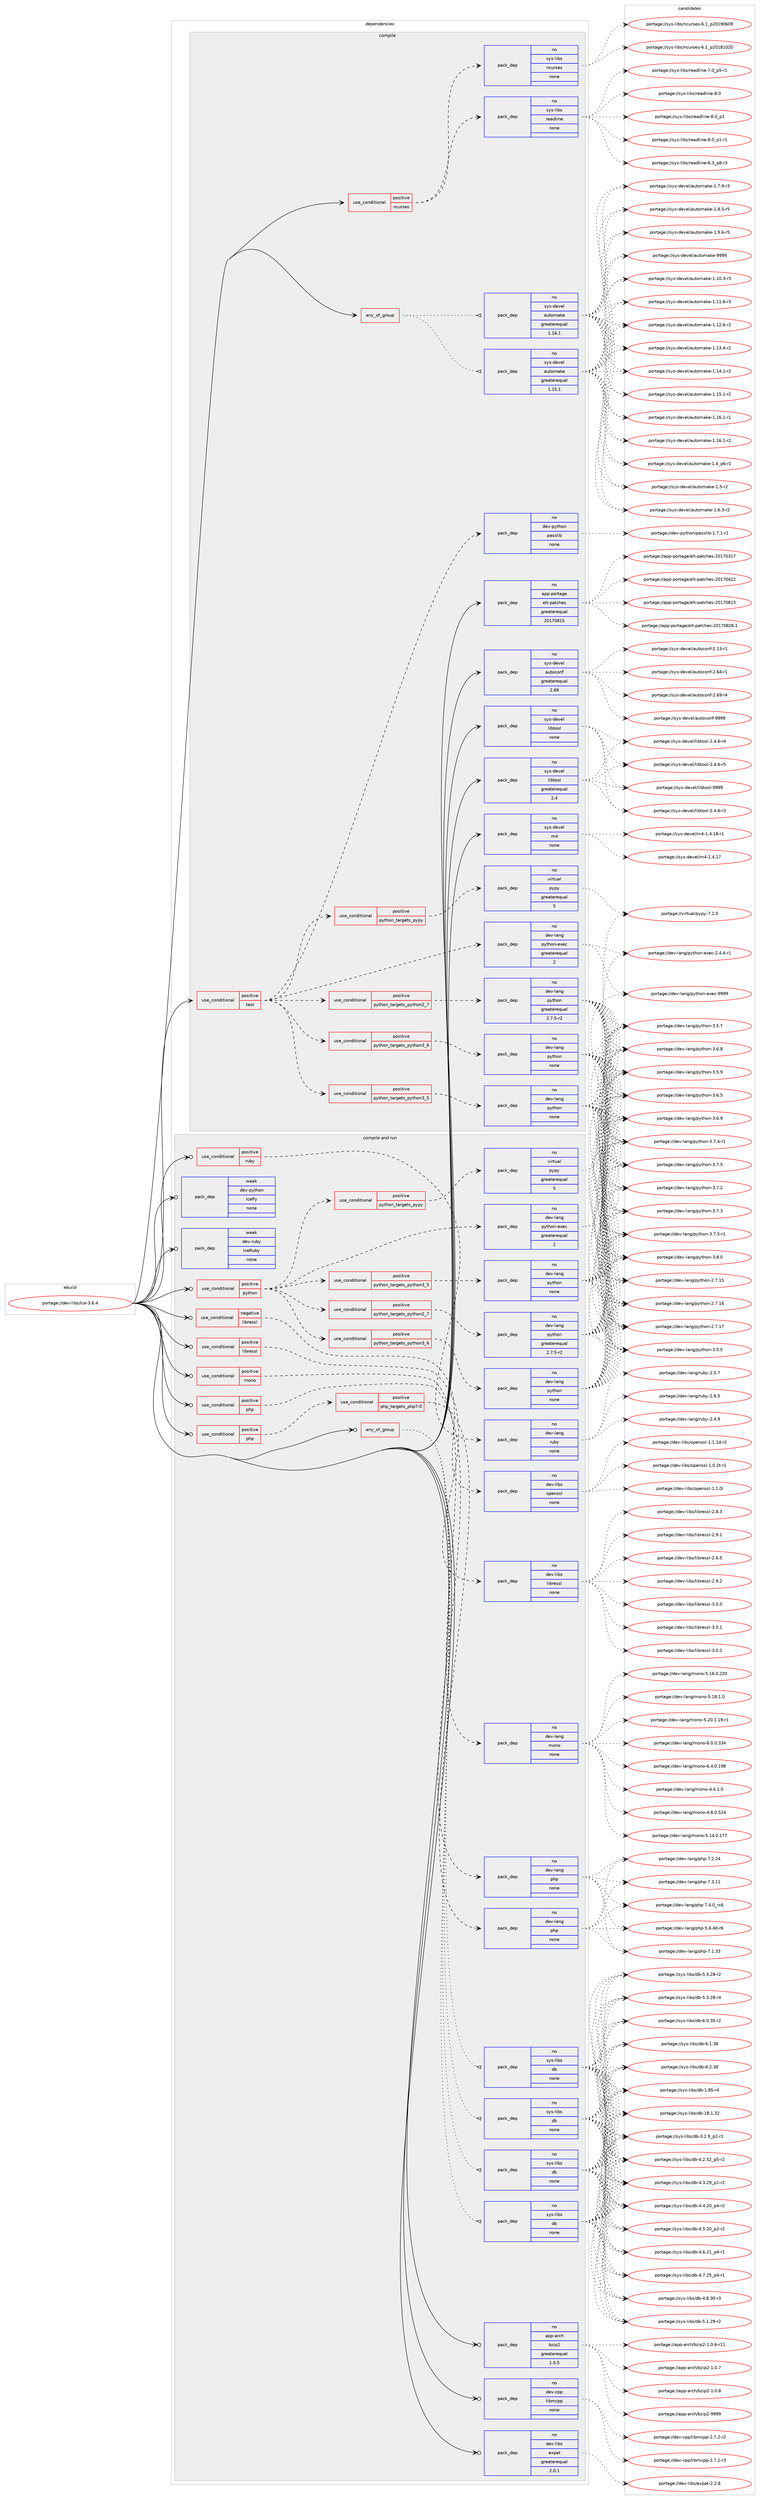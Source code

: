 digraph prolog {

# *************
# Graph options
# *************

newrank=true;
concentrate=true;
compound=true;
graph [rankdir=LR,fontname=Helvetica,fontsize=10,ranksep=1.5];#, ranksep=2.5, nodesep=0.2];
edge  [arrowhead=vee];
node  [fontname=Helvetica,fontsize=10];

# **********
# The ebuild
# **********

subgraph cluster_leftcol {
color=gray;
rank=same;
label=<<i>ebuild</i>>;
id [label="portage://dev-libs/Ice-3.6.4", color=red, width=4, href="../dev-libs/Ice-3.6.4.svg"];
}

# ****************
# The dependencies
# ****************

subgraph cluster_midcol {
color=gray;
label=<<i>dependencies</i>>;
subgraph cluster_compile {
fillcolor="#eeeeee";
style=filled;
label=<<i>compile</i>>;
subgraph any2827 {
dependency97424 [label=<<TABLE BORDER="0" CELLBORDER="1" CELLSPACING="0" CELLPADDING="4"><TR><TD CELLPADDING="10">any_of_group</TD></TR></TABLE>>, shape=none, color=red];subgraph pack74244 {
dependency97425 [label=<<TABLE BORDER="0" CELLBORDER="1" CELLSPACING="0" CELLPADDING="4" WIDTH="220"><TR><TD ROWSPAN="6" CELLPADDING="30">pack_dep</TD></TR><TR><TD WIDTH="110">no</TD></TR><TR><TD>sys-devel</TD></TR><TR><TD>automake</TD></TR><TR><TD>greaterequal</TD></TR><TR><TD>1.16.1</TD></TR></TABLE>>, shape=none, color=blue];
}
dependency97424:e -> dependency97425:w [weight=20,style="dotted",arrowhead="oinv"];
subgraph pack74245 {
dependency97426 [label=<<TABLE BORDER="0" CELLBORDER="1" CELLSPACING="0" CELLPADDING="4" WIDTH="220"><TR><TD ROWSPAN="6" CELLPADDING="30">pack_dep</TD></TR><TR><TD WIDTH="110">no</TD></TR><TR><TD>sys-devel</TD></TR><TR><TD>automake</TD></TR><TR><TD>greaterequal</TD></TR><TR><TD>1.15.1</TD></TR></TABLE>>, shape=none, color=blue];
}
dependency97424:e -> dependency97426:w [weight=20,style="dotted",arrowhead="oinv"];
}
id:e -> dependency97424:w [weight=20,style="solid",arrowhead="vee"];
subgraph cond20296 {
dependency97427 [label=<<TABLE BORDER="0" CELLBORDER="1" CELLSPACING="0" CELLPADDING="4"><TR><TD ROWSPAN="3" CELLPADDING="10">use_conditional</TD></TR><TR><TD>positive</TD></TR><TR><TD>ncurses</TD></TR></TABLE>>, shape=none, color=red];
subgraph pack74246 {
dependency97428 [label=<<TABLE BORDER="0" CELLBORDER="1" CELLSPACING="0" CELLPADDING="4" WIDTH="220"><TR><TD ROWSPAN="6" CELLPADDING="30">pack_dep</TD></TR><TR><TD WIDTH="110">no</TD></TR><TR><TD>sys-libs</TD></TR><TR><TD>ncurses</TD></TR><TR><TD>none</TD></TR><TR><TD></TD></TR></TABLE>>, shape=none, color=blue];
}
dependency97427:e -> dependency97428:w [weight=20,style="dashed",arrowhead="vee"];
subgraph pack74247 {
dependency97429 [label=<<TABLE BORDER="0" CELLBORDER="1" CELLSPACING="0" CELLPADDING="4" WIDTH="220"><TR><TD ROWSPAN="6" CELLPADDING="30">pack_dep</TD></TR><TR><TD WIDTH="110">no</TD></TR><TR><TD>sys-libs</TD></TR><TR><TD>readline</TD></TR><TR><TD>none</TD></TR><TR><TD></TD></TR></TABLE>>, shape=none, color=blue];
}
dependency97427:e -> dependency97429:w [weight=20,style="dashed",arrowhead="vee"];
}
id:e -> dependency97427:w [weight=20,style="solid",arrowhead="vee"];
subgraph cond20297 {
dependency97430 [label=<<TABLE BORDER="0" CELLBORDER="1" CELLSPACING="0" CELLPADDING="4"><TR><TD ROWSPAN="3" CELLPADDING="10">use_conditional</TD></TR><TR><TD>positive</TD></TR><TR><TD>test</TD></TR></TABLE>>, shape=none, color=red];
subgraph cond20298 {
dependency97431 [label=<<TABLE BORDER="0" CELLBORDER="1" CELLSPACING="0" CELLPADDING="4"><TR><TD ROWSPAN="3" CELLPADDING="10">use_conditional</TD></TR><TR><TD>positive</TD></TR><TR><TD>python_targets_pypy</TD></TR></TABLE>>, shape=none, color=red];
subgraph pack74248 {
dependency97432 [label=<<TABLE BORDER="0" CELLBORDER="1" CELLSPACING="0" CELLPADDING="4" WIDTH="220"><TR><TD ROWSPAN="6" CELLPADDING="30">pack_dep</TD></TR><TR><TD WIDTH="110">no</TD></TR><TR><TD>virtual</TD></TR><TR><TD>pypy</TD></TR><TR><TD>greaterequal</TD></TR><TR><TD>5</TD></TR></TABLE>>, shape=none, color=blue];
}
dependency97431:e -> dependency97432:w [weight=20,style="dashed",arrowhead="vee"];
}
dependency97430:e -> dependency97431:w [weight=20,style="dashed",arrowhead="vee"];
subgraph cond20299 {
dependency97433 [label=<<TABLE BORDER="0" CELLBORDER="1" CELLSPACING="0" CELLPADDING="4"><TR><TD ROWSPAN="3" CELLPADDING="10">use_conditional</TD></TR><TR><TD>positive</TD></TR><TR><TD>python_targets_python2_7</TD></TR></TABLE>>, shape=none, color=red];
subgraph pack74249 {
dependency97434 [label=<<TABLE BORDER="0" CELLBORDER="1" CELLSPACING="0" CELLPADDING="4" WIDTH="220"><TR><TD ROWSPAN="6" CELLPADDING="30">pack_dep</TD></TR><TR><TD WIDTH="110">no</TD></TR><TR><TD>dev-lang</TD></TR><TR><TD>python</TD></TR><TR><TD>greaterequal</TD></TR><TR><TD>2.7.5-r2</TD></TR></TABLE>>, shape=none, color=blue];
}
dependency97433:e -> dependency97434:w [weight=20,style="dashed",arrowhead="vee"];
}
dependency97430:e -> dependency97433:w [weight=20,style="dashed",arrowhead="vee"];
subgraph cond20300 {
dependency97435 [label=<<TABLE BORDER="0" CELLBORDER="1" CELLSPACING="0" CELLPADDING="4"><TR><TD ROWSPAN="3" CELLPADDING="10">use_conditional</TD></TR><TR><TD>positive</TD></TR><TR><TD>python_targets_python3_5</TD></TR></TABLE>>, shape=none, color=red];
subgraph pack74250 {
dependency97436 [label=<<TABLE BORDER="0" CELLBORDER="1" CELLSPACING="0" CELLPADDING="4" WIDTH="220"><TR><TD ROWSPAN="6" CELLPADDING="30">pack_dep</TD></TR><TR><TD WIDTH="110">no</TD></TR><TR><TD>dev-lang</TD></TR><TR><TD>python</TD></TR><TR><TD>none</TD></TR><TR><TD></TD></TR></TABLE>>, shape=none, color=blue];
}
dependency97435:e -> dependency97436:w [weight=20,style="dashed",arrowhead="vee"];
}
dependency97430:e -> dependency97435:w [weight=20,style="dashed",arrowhead="vee"];
subgraph cond20301 {
dependency97437 [label=<<TABLE BORDER="0" CELLBORDER="1" CELLSPACING="0" CELLPADDING="4"><TR><TD ROWSPAN="3" CELLPADDING="10">use_conditional</TD></TR><TR><TD>positive</TD></TR><TR><TD>python_targets_python3_6</TD></TR></TABLE>>, shape=none, color=red];
subgraph pack74251 {
dependency97438 [label=<<TABLE BORDER="0" CELLBORDER="1" CELLSPACING="0" CELLPADDING="4" WIDTH="220"><TR><TD ROWSPAN="6" CELLPADDING="30">pack_dep</TD></TR><TR><TD WIDTH="110">no</TD></TR><TR><TD>dev-lang</TD></TR><TR><TD>python</TD></TR><TR><TD>none</TD></TR><TR><TD></TD></TR></TABLE>>, shape=none, color=blue];
}
dependency97437:e -> dependency97438:w [weight=20,style="dashed",arrowhead="vee"];
}
dependency97430:e -> dependency97437:w [weight=20,style="dashed",arrowhead="vee"];
subgraph pack74252 {
dependency97439 [label=<<TABLE BORDER="0" CELLBORDER="1" CELLSPACING="0" CELLPADDING="4" WIDTH="220"><TR><TD ROWSPAN="6" CELLPADDING="30">pack_dep</TD></TR><TR><TD WIDTH="110">no</TD></TR><TR><TD>dev-lang</TD></TR><TR><TD>python-exec</TD></TR><TR><TD>greaterequal</TD></TR><TR><TD>2</TD></TR></TABLE>>, shape=none, color=blue];
}
dependency97430:e -> dependency97439:w [weight=20,style="dashed",arrowhead="vee"];
subgraph pack74253 {
dependency97440 [label=<<TABLE BORDER="0" CELLBORDER="1" CELLSPACING="0" CELLPADDING="4" WIDTH="220"><TR><TD ROWSPAN="6" CELLPADDING="30">pack_dep</TD></TR><TR><TD WIDTH="110">no</TD></TR><TR><TD>dev-python</TD></TR><TR><TD>passlib</TD></TR><TR><TD>none</TD></TR><TR><TD></TD></TR></TABLE>>, shape=none, color=blue];
}
dependency97430:e -> dependency97440:w [weight=20,style="dashed",arrowhead="vee"];
}
id:e -> dependency97430:w [weight=20,style="solid",arrowhead="vee"];
subgraph pack74254 {
dependency97441 [label=<<TABLE BORDER="0" CELLBORDER="1" CELLSPACING="0" CELLPADDING="4" WIDTH="220"><TR><TD ROWSPAN="6" CELLPADDING="30">pack_dep</TD></TR><TR><TD WIDTH="110">no</TD></TR><TR><TD>app-portage</TD></TR><TR><TD>elt-patches</TD></TR><TR><TD>greaterequal</TD></TR><TR><TD>20170815</TD></TR></TABLE>>, shape=none, color=blue];
}
id:e -> dependency97441:w [weight=20,style="solid",arrowhead="vee"];
subgraph pack74255 {
dependency97442 [label=<<TABLE BORDER="0" CELLBORDER="1" CELLSPACING="0" CELLPADDING="4" WIDTH="220"><TR><TD ROWSPAN="6" CELLPADDING="30">pack_dep</TD></TR><TR><TD WIDTH="110">no</TD></TR><TR><TD>sys-devel</TD></TR><TR><TD>autoconf</TD></TR><TR><TD>greaterequal</TD></TR><TR><TD>2.69</TD></TR></TABLE>>, shape=none, color=blue];
}
id:e -> dependency97442:w [weight=20,style="solid",arrowhead="vee"];
subgraph pack74256 {
dependency97443 [label=<<TABLE BORDER="0" CELLBORDER="1" CELLSPACING="0" CELLPADDING="4" WIDTH="220"><TR><TD ROWSPAN="6" CELLPADDING="30">pack_dep</TD></TR><TR><TD WIDTH="110">no</TD></TR><TR><TD>sys-devel</TD></TR><TR><TD>libtool</TD></TR><TR><TD>greaterequal</TD></TR><TR><TD>2.4</TD></TR></TABLE>>, shape=none, color=blue];
}
id:e -> dependency97443:w [weight=20,style="solid",arrowhead="vee"];
subgraph pack74257 {
dependency97444 [label=<<TABLE BORDER="0" CELLBORDER="1" CELLSPACING="0" CELLPADDING="4" WIDTH="220"><TR><TD ROWSPAN="6" CELLPADDING="30">pack_dep</TD></TR><TR><TD WIDTH="110">no</TD></TR><TR><TD>sys-devel</TD></TR><TR><TD>libtool</TD></TR><TR><TD>none</TD></TR><TR><TD></TD></TR></TABLE>>, shape=none, color=blue];
}
id:e -> dependency97444:w [weight=20,style="solid",arrowhead="vee"];
subgraph pack74258 {
dependency97445 [label=<<TABLE BORDER="0" CELLBORDER="1" CELLSPACING="0" CELLPADDING="4" WIDTH="220"><TR><TD ROWSPAN="6" CELLPADDING="30">pack_dep</TD></TR><TR><TD WIDTH="110">no</TD></TR><TR><TD>sys-devel</TD></TR><TR><TD>m4</TD></TR><TR><TD>none</TD></TR><TR><TD></TD></TR></TABLE>>, shape=none, color=blue];
}
id:e -> dependency97445:w [weight=20,style="solid",arrowhead="vee"];
}
subgraph cluster_compileandrun {
fillcolor="#eeeeee";
style=filled;
label=<<i>compile and run</i>>;
subgraph any2828 {
dependency97446 [label=<<TABLE BORDER="0" CELLBORDER="1" CELLSPACING="0" CELLPADDING="4"><TR><TD CELLPADDING="10">any_of_group</TD></TR></TABLE>>, shape=none, color=red];subgraph pack74259 {
dependency97447 [label=<<TABLE BORDER="0" CELLBORDER="1" CELLSPACING="0" CELLPADDING="4" WIDTH="220"><TR><TD ROWSPAN="6" CELLPADDING="30">pack_dep</TD></TR><TR><TD WIDTH="110">no</TD></TR><TR><TD>sys-libs</TD></TR><TR><TD>db</TD></TR><TR><TD>none</TD></TR><TR><TD></TD></TR></TABLE>>, shape=none, color=blue];
}
dependency97446:e -> dependency97447:w [weight=20,style="dotted",arrowhead="oinv"];
subgraph pack74260 {
dependency97448 [label=<<TABLE BORDER="0" CELLBORDER="1" CELLSPACING="0" CELLPADDING="4" WIDTH="220"><TR><TD ROWSPAN="6" CELLPADDING="30">pack_dep</TD></TR><TR><TD WIDTH="110">no</TD></TR><TR><TD>sys-libs</TD></TR><TR><TD>db</TD></TR><TR><TD>none</TD></TR><TR><TD></TD></TR></TABLE>>, shape=none, color=blue];
}
dependency97446:e -> dependency97448:w [weight=20,style="dotted",arrowhead="oinv"];
subgraph pack74261 {
dependency97449 [label=<<TABLE BORDER="0" CELLBORDER="1" CELLSPACING="0" CELLPADDING="4" WIDTH="220"><TR><TD ROWSPAN="6" CELLPADDING="30">pack_dep</TD></TR><TR><TD WIDTH="110">no</TD></TR><TR><TD>sys-libs</TD></TR><TR><TD>db</TD></TR><TR><TD>none</TD></TR><TR><TD></TD></TR></TABLE>>, shape=none, color=blue];
}
dependency97446:e -> dependency97449:w [weight=20,style="dotted",arrowhead="oinv"];
subgraph pack74262 {
dependency97450 [label=<<TABLE BORDER="0" CELLBORDER="1" CELLSPACING="0" CELLPADDING="4" WIDTH="220"><TR><TD ROWSPAN="6" CELLPADDING="30">pack_dep</TD></TR><TR><TD WIDTH="110">no</TD></TR><TR><TD>sys-libs</TD></TR><TR><TD>db</TD></TR><TR><TD>none</TD></TR><TR><TD></TD></TR></TABLE>>, shape=none, color=blue];
}
dependency97446:e -> dependency97450:w [weight=20,style="dotted",arrowhead="oinv"];
}
id:e -> dependency97446:w [weight=20,style="solid",arrowhead="odotvee"];
subgraph cond20302 {
dependency97451 [label=<<TABLE BORDER="0" CELLBORDER="1" CELLSPACING="0" CELLPADDING="4"><TR><TD ROWSPAN="3" CELLPADDING="10">use_conditional</TD></TR><TR><TD>negative</TD></TR><TR><TD>libressl</TD></TR></TABLE>>, shape=none, color=red];
subgraph pack74263 {
dependency97452 [label=<<TABLE BORDER="0" CELLBORDER="1" CELLSPACING="0" CELLPADDING="4" WIDTH="220"><TR><TD ROWSPAN="6" CELLPADDING="30">pack_dep</TD></TR><TR><TD WIDTH="110">no</TD></TR><TR><TD>dev-libs</TD></TR><TR><TD>openssl</TD></TR><TR><TD>none</TD></TR><TR><TD></TD></TR></TABLE>>, shape=none, color=blue];
}
dependency97451:e -> dependency97452:w [weight=20,style="dashed",arrowhead="vee"];
}
id:e -> dependency97451:w [weight=20,style="solid",arrowhead="odotvee"];
subgraph cond20303 {
dependency97453 [label=<<TABLE BORDER="0" CELLBORDER="1" CELLSPACING="0" CELLPADDING="4"><TR><TD ROWSPAN="3" CELLPADDING="10">use_conditional</TD></TR><TR><TD>positive</TD></TR><TR><TD>libressl</TD></TR></TABLE>>, shape=none, color=red];
subgraph pack74264 {
dependency97454 [label=<<TABLE BORDER="0" CELLBORDER="1" CELLSPACING="0" CELLPADDING="4" WIDTH="220"><TR><TD ROWSPAN="6" CELLPADDING="30">pack_dep</TD></TR><TR><TD WIDTH="110">no</TD></TR><TR><TD>dev-libs</TD></TR><TR><TD>libressl</TD></TR><TR><TD>none</TD></TR><TR><TD></TD></TR></TABLE>>, shape=none, color=blue];
}
dependency97453:e -> dependency97454:w [weight=20,style="dashed",arrowhead="vee"];
}
id:e -> dependency97453:w [weight=20,style="solid",arrowhead="odotvee"];
subgraph cond20304 {
dependency97455 [label=<<TABLE BORDER="0" CELLBORDER="1" CELLSPACING="0" CELLPADDING="4"><TR><TD ROWSPAN="3" CELLPADDING="10">use_conditional</TD></TR><TR><TD>positive</TD></TR><TR><TD>mono</TD></TR></TABLE>>, shape=none, color=red];
subgraph pack74265 {
dependency97456 [label=<<TABLE BORDER="0" CELLBORDER="1" CELLSPACING="0" CELLPADDING="4" WIDTH="220"><TR><TD ROWSPAN="6" CELLPADDING="30">pack_dep</TD></TR><TR><TD WIDTH="110">no</TD></TR><TR><TD>dev-lang</TD></TR><TR><TD>mono</TD></TR><TR><TD>none</TD></TR><TR><TD></TD></TR></TABLE>>, shape=none, color=blue];
}
dependency97455:e -> dependency97456:w [weight=20,style="dashed",arrowhead="vee"];
}
id:e -> dependency97455:w [weight=20,style="solid",arrowhead="odotvee"];
subgraph cond20305 {
dependency97457 [label=<<TABLE BORDER="0" CELLBORDER="1" CELLSPACING="0" CELLPADDING="4"><TR><TD ROWSPAN="3" CELLPADDING="10">use_conditional</TD></TR><TR><TD>positive</TD></TR><TR><TD>php</TD></TR></TABLE>>, shape=none, color=red];
subgraph cond20306 {
dependency97458 [label=<<TABLE BORDER="0" CELLBORDER="1" CELLSPACING="0" CELLPADDING="4"><TR><TD ROWSPAN="3" CELLPADDING="10">use_conditional</TD></TR><TR><TD>positive</TD></TR><TR><TD>php_targets_php7-0</TD></TR></TABLE>>, shape=none, color=red];
subgraph pack74266 {
dependency97459 [label=<<TABLE BORDER="0" CELLBORDER="1" CELLSPACING="0" CELLPADDING="4" WIDTH="220"><TR><TD ROWSPAN="6" CELLPADDING="30">pack_dep</TD></TR><TR><TD WIDTH="110">no</TD></TR><TR><TD>dev-lang</TD></TR><TR><TD>php</TD></TR><TR><TD>none</TD></TR><TR><TD></TD></TR></TABLE>>, shape=none, color=blue];
}
dependency97458:e -> dependency97459:w [weight=20,style="dashed",arrowhead="vee"];
}
dependency97457:e -> dependency97458:w [weight=20,style="dashed",arrowhead="vee"];
}
id:e -> dependency97457:w [weight=20,style="solid",arrowhead="odotvee"];
subgraph cond20307 {
dependency97460 [label=<<TABLE BORDER="0" CELLBORDER="1" CELLSPACING="0" CELLPADDING="4"><TR><TD ROWSPAN="3" CELLPADDING="10">use_conditional</TD></TR><TR><TD>positive</TD></TR><TR><TD>php</TD></TR></TABLE>>, shape=none, color=red];
subgraph pack74267 {
dependency97461 [label=<<TABLE BORDER="0" CELLBORDER="1" CELLSPACING="0" CELLPADDING="4" WIDTH="220"><TR><TD ROWSPAN="6" CELLPADDING="30">pack_dep</TD></TR><TR><TD WIDTH="110">no</TD></TR><TR><TD>dev-lang</TD></TR><TR><TD>php</TD></TR><TR><TD>none</TD></TR><TR><TD></TD></TR></TABLE>>, shape=none, color=blue];
}
dependency97460:e -> dependency97461:w [weight=20,style="dashed",arrowhead="vee"];
}
id:e -> dependency97460:w [weight=20,style="solid",arrowhead="odotvee"];
subgraph cond20308 {
dependency97462 [label=<<TABLE BORDER="0" CELLBORDER="1" CELLSPACING="0" CELLPADDING="4"><TR><TD ROWSPAN="3" CELLPADDING="10">use_conditional</TD></TR><TR><TD>positive</TD></TR><TR><TD>python</TD></TR></TABLE>>, shape=none, color=red];
subgraph cond20309 {
dependency97463 [label=<<TABLE BORDER="0" CELLBORDER="1" CELLSPACING="0" CELLPADDING="4"><TR><TD ROWSPAN="3" CELLPADDING="10">use_conditional</TD></TR><TR><TD>positive</TD></TR><TR><TD>python_targets_pypy</TD></TR></TABLE>>, shape=none, color=red];
subgraph pack74268 {
dependency97464 [label=<<TABLE BORDER="0" CELLBORDER="1" CELLSPACING="0" CELLPADDING="4" WIDTH="220"><TR><TD ROWSPAN="6" CELLPADDING="30">pack_dep</TD></TR><TR><TD WIDTH="110">no</TD></TR><TR><TD>virtual</TD></TR><TR><TD>pypy</TD></TR><TR><TD>greaterequal</TD></TR><TR><TD>5</TD></TR></TABLE>>, shape=none, color=blue];
}
dependency97463:e -> dependency97464:w [weight=20,style="dashed",arrowhead="vee"];
}
dependency97462:e -> dependency97463:w [weight=20,style="dashed",arrowhead="vee"];
subgraph cond20310 {
dependency97465 [label=<<TABLE BORDER="0" CELLBORDER="1" CELLSPACING="0" CELLPADDING="4"><TR><TD ROWSPAN="3" CELLPADDING="10">use_conditional</TD></TR><TR><TD>positive</TD></TR><TR><TD>python_targets_python2_7</TD></TR></TABLE>>, shape=none, color=red];
subgraph pack74269 {
dependency97466 [label=<<TABLE BORDER="0" CELLBORDER="1" CELLSPACING="0" CELLPADDING="4" WIDTH="220"><TR><TD ROWSPAN="6" CELLPADDING="30">pack_dep</TD></TR><TR><TD WIDTH="110">no</TD></TR><TR><TD>dev-lang</TD></TR><TR><TD>python</TD></TR><TR><TD>greaterequal</TD></TR><TR><TD>2.7.5-r2</TD></TR></TABLE>>, shape=none, color=blue];
}
dependency97465:e -> dependency97466:w [weight=20,style="dashed",arrowhead="vee"];
}
dependency97462:e -> dependency97465:w [weight=20,style="dashed",arrowhead="vee"];
subgraph cond20311 {
dependency97467 [label=<<TABLE BORDER="0" CELLBORDER="1" CELLSPACING="0" CELLPADDING="4"><TR><TD ROWSPAN="3" CELLPADDING="10">use_conditional</TD></TR><TR><TD>positive</TD></TR><TR><TD>python_targets_python3_5</TD></TR></TABLE>>, shape=none, color=red];
subgraph pack74270 {
dependency97468 [label=<<TABLE BORDER="0" CELLBORDER="1" CELLSPACING="0" CELLPADDING="4" WIDTH="220"><TR><TD ROWSPAN="6" CELLPADDING="30">pack_dep</TD></TR><TR><TD WIDTH="110">no</TD></TR><TR><TD>dev-lang</TD></TR><TR><TD>python</TD></TR><TR><TD>none</TD></TR><TR><TD></TD></TR></TABLE>>, shape=none, color=blue];
}
dependency97467:e -> dependency97468:w [weight=20,style="dashed",arrowhead="vee"];
}
dependency97462:e -> dependency97467:w [weight=20,style="dashed",arrowhead="vee"];
subgraph cond20312 {
dependency97469 [label=<<TABLE BORDER="0" CELLBORDER="1" CELLSPACING="0" CELLPADDING="4"><TR><TD ROWSPAN="3" CELLPADDING="10">use_conditional</TD></TR><TR><TD>positive</TD></TR><TR><TD>python_targets_python3_6</TD></TR></TABLE>>, shape=none, color=red];
subgraph pack74271 {
dependency97470 [label=<<TABLE BORDER="0" CELLBORDER="1" CELLSPACING="0" CELLPADDING="4" WIDTH="220"><TR><TD ROWSPAN="6" CELLPADDING="30">pack_dep</TD></TR><TR><TD WIDTH="110">no</TD></TR><TR><TD>dev-lang</TD></TR><TR><TD>python</TD></TR><TR><TD>none</TD></TR><TR><TD></TD></TR></TABLE>>, shape=none, color=blue];
}
dependency97469:e -> dependency97470:w [weight=20,style="dashed",arrowhead="vee"];
}
dependency97462:e -> dependency97469:w [weight=20,style="dashed",arrowhead="vee"];
subgraph pack74272 {
dependency97471 [label=<<TABLE BORDER="0" CELLBORDER="1" CELLSPACING="0" CELLPADDING="4" WIDTH="220"><TR><TD ROWSPAN="6" CELLPADDING="30">pack_dep</TD></TR><TR><TD WIDTH="110">no</TD></TR><TR><TD>dev-lang</TD></TR><TR><TD>python-exec</TD></TR><TR><TD>greaterequal</TD></TR><TR><TD>2</TD></TR></TABLE>>, shape=none, color=blue];
}
dependency97462:e -> dependency97471:w [weight=20,style="dashed",arrowhead="vee"];
}
id:e -> dependency97462:w [weight=20,style="solid",arrowhead="odotvee"];
subgraph cond20313 {
dependency97472 [label=<<TABLE BORDER="0" CELLBORDER="1" CELLSPACING="0" CELLPADDING="4"><TR><TD ROWSPAN="3" CELLPADDING="10">use_conditional</TD></TR><TR><TD>positive</TD></TR><TR><TD>ruby</TD></TR></TABLE>>, shape=none, color=red];
subgraph pack74273 {
dependency97473 [label=<<TABLE BORDER="0" CELLBORDER="1" CELLSPACING="0" CELLPADDING="4" WIDTH="220"><TR><TD ROWSPAN="6" CELLPADDING="30">pack_dep</TD></TR><TR><TD WIDTH="110">no</TD></TR><TR><TD>dev-lang</TD></TR><TR><TD>ruby</TD></TR><TR><TD>none</TD></TR><TR><TD></TD></TR></TABLE>>, shape=none, color=blue];
}
dependency97472:e -> dependency97473:w [weight=20,style="dashed",arrowhead="vee"];
}
id:e -> dependency97472:w [weight=20,style="solid",arrowhead="odotvee"];
subgraph pack74274 {
dependency97474 [label=<<TABLE BORDER="0" CELLBORDER="1" CELLSPACING="0" CELLPADDING="4" WIDTH="220"><TR><TD ROWSPAN="6" CELLPADDING="30">pack_dep</TD></TR><TR><TD WIDTH="110">no</TD></TR><TR><TD>app-arch</TD></TR><TR><TD>bzip2</TD></TR><TR><TD>greaterequal</TD></TR><TR><TD>1.0.5</TD></TR></TABLE>>, shape=none, color=blue];
}
id:e -> dependency97474:w [weight=20,style="solid",arrowhead="odotvee"];
subgraph pack74275 {
dependency97475 [label=<<TABLE BORDER="0" CELLBORDER="1" CELLSPACING="0" CELLPADDING="4" WIDTH="220"><TR><TD ROWSPAN="6" CELLPADDING="30">pack_dep</TD></TR><TR><TD WIDTH="110">no</TD></TR><TR><TD>dev-cpp</TD></TR><TR><TD>libmcpp</TD></TR><TR><TD>none</TD></TR><TR><TD></TD></TR></TABLE>>, shape=none, color=blue];
}
id:e -> dependency97475:w [weight=20,style="solid",arrowhead="odotvee"];
subgraph pack74276 {
dependency97476 [label=<<TABLE BORDER="0" CELLBORDER="1" CELLSPACING="0" CELLPADDING="4" WIDTH="220"><TR><TD ROWSPAN="6" CELLPADDING="30">pack_dep</TD></TR><TR><TD WIDTH="110">no</TD></TR><TR><TD>dev-libs</TD></TR><TR><TD>expat</TD></TR><TR><TD>greaterequal</TD></TR><TR><TD>2.0.1</TD></TR></TABLE>>, shape=none, color=blue];
}
id:e -> dependency97476:w [weight=20,style="solid",arrowhead="odotvee"];
subgraph pack74277 {
dependency97477 [label=<<TABLE BORDER="0" CELLBORDER="1" CELLSPACING="0" CELLPADDING="4" WIDTH="220"><TR><TD ROWSPAN="6" CELLPADDING="30">pack_dep</TD></TR><TR><TD WIDTH="110">weak</TD></TR><TR><TD>dev-python</TD></TR><TR><TD>IcePy</TD></TR><TR><TD>none</TD></TR><TR><TD></TD></TR></TABLE>>, shape=none, color=blue];
}
id:e -> dependency97477:w [weight=20,style="solid",arrowhead="odotvee"];
subgraph pack74278 {
dependency97478 [label=<<TABLE BORDER="0" CELLBORDER="1" CELLSPACING="0" CELLPADDING="4" WIDTH="220"><TR><TD ROWSPAN="6" CELLPADDING="30">pack_dep</TD></TR><TR><TD WIDTH="110">weak</TD></TR><TR><TD>dev-ruby</TD></TR><TR><TD>IceRuby</TD></TR><TR><TD>none</TD></TR><TR><TD></TD></TR></TABLE>>, shape=none, color=blue];
}
id:e -> dependency97478:w [weight=20,style="solid",arrowhead="odotvee"];
}
subgraph cluster_run {
fillcolor="#eeeeee";
style=filled;
label=<<i>run</i>>;
}
}

# **************
# The candidates
# **************

subgraph cluster_choices {
rank=same;
color=gray;
label=<<i>candidates</i>>;

subgraph choice74244 {
color=black;
nodesep=1;
choiceportage11512111545100101118101108479711711611110997107101454946494846514511451 [label="portage://sys-devel/automake-1.10.3-r3", color=red, width=4,href="../sys-devel/automake-1.10.3-r3.svg"];
choiceportage11512111545100101118101108479711711611110997107101454946494946544511451 [label="portage://sys-devel/automake-1.11.6-r3", color=red, width=4,href="../sys-devel/automake-1.11.6-r3.svg"];
choiceportage11512111545100101118101108479711711611110997107101454946495046544511450 [label="portage://sys-devel/automake-1.12.6-r2", color=red, width=4,href="../sys-devel/automake-1.12.6-r2.svg"];
choiceportage11512111545100101118101108479711711611110997107101454946495146524511450 [label="portage://sys-devel/automake-1.13.4-r2", color=red, width=4,href="../sys-devel/automake-1.13.4-r2.svg"];
choiceportage11512111545100101118101108479711711611110997107101454946495246494511450 [label="portage://sys-devel/automake-1.14.1-r2", color=red, width=4,href="../sys-devel/automake-1.14.1-r2.svg"];
choiceportage11512111545100101118101108479711711611110997107101454946495346494511450 [label="portage://sys-devel/automake-1.15.1-r2", color=red, width=4,href="../sys-devel/automake-1.15.1-r2.svg"];
choiceportage11512111545100101118101108479711711611110997107101454946495446494511449 [label="portage://sys-devel/automake-1.16.1-r1", color=red, width=4,href="../sys-devel/automake-1.16.1-r1.svg"];
choiceportage11512111545100101118101108479711711611110997107101454946495446494511450 [label="portage://sys-devel/automake-1.16.1-r2", color=red, width=4,href="../sys-devel/automake-1.16.1-r2.svg"];
choiceportage115121115451001011181011084797117116111109971071014549465295112544511450 [label="portage://sys-devel/automake-1.4_p6-r2", color=red, width=4,href="../sys-devel/automake-1.4_p6-r2.svg"];
choiceportage11512111545100101118101108479711711611110997107101454946534511450 [label="portage://sys-devel/automake-1.5-r2", color=red, width=4,href="../sys-devel/automake-1.5-r2.svg"];
choiceportage115121115451001011181011084797117116111109971071014549465446514511450 [label="portage://sys-devel/automake-1.6.3-r2", color=red, width=4,href="../sys-devel/automake-1.6.3-r2.svg"];
choiceportage115121115451001011181011084797117116111109971071014549465546574511451 [label="portage://sys-devel/automake-1.7.9-r3", color=red, width=4,href="../sys-devel/automake-1.7.9-r3.svg"];
choiceportage115121115451001011181011084797117116111109971071014549465646534511453 [label="portage://sys-devel/automake-1.8.5-r5", color=red, width=4,href="../sys-devel/automake-1.8.5-r5.svg"];
choiceportage115121115451001011181011084797117116111109971071014549465746544511453 [label="portage://sys-devel/automake-1.9.6-r5", color=red, width=4,href="../sys-devel/automake-1.9.6-r5.svg"];
choiceportage115121115451001011181011084797117116111109971071014557575757 [label="portage://sys-devel/automake-9999", color=red, width=4,href="../sys-devel/automake-9999.svg"];
dependency97425:e -> choiceportage11512111545100101118101108479711711611110997107101454946494846514511451:w [style=dotted,weight="100"];
dependency97425:e -> choiceportage11512111545100101118101108479711711611110997107101454946494946544511451:w [style=dotted,weight="100"];
dependency97425:e -> choiceportage11512111545100101118101108479711711611110997107101454946495046544511450:w [style=dotted,weight="100"];
dependency97425:e -> choiceportage11512111545100101118101108479711711611110997107101454946495146524511450:w [style=dotted,weight="100"];
dependency97425:e -> choiceportage11512111545100101118101108479711711611110997107101454946495246494511450:w [style=dotted,weight="100"];
dependency97425:e -> choiceportage11512111545100101118101108479711711611110997107101454946495346494511450:w [style=dotted,weight="100"];
dependency97425:e -> choiceportage11512111545100101118101108479711711611110997107101454946495446494511449:w [style=dotted,weight="100"];
dependency97425:e -> choiceportage11512111545100101118101108479711711611110997107101454946495446494511450:w [style=dotted,weight="100"];
dependency97425:e -> choiceportage115121115451001011181011084797117116111109971071014549465295112544511450:w [style=dotted,weight="100"];
dependency97425:e -> choiceportage11512111545100101118101108479711711611110997107101454946534511450:w [style=dotted,weight="100"];
dependency97425:e -> choiceportage115121115451001011181011084797117116111109971071014549465446514511450:w [style=dotted,weight="100"];
dependency97425:e -> choiceportage115121115451001011181011084797117116111109971071014549465546574511451:w [style=dotted,weight="100"];
dependency97425:e -> choiceportage115121115451001011181011084797117116111109971071014549465646534511453:w [style=dotted,weight="100"];
dependency97425:e -> choiceportage115121115451001011181011084797117116111109971071014549465746544511453:w [style=dotted,weight="100"];
dependency97425:e -> choiceportage115121115451001011181011084797117116111109971071014557575757:w [style=dotted,weight="100"];
}
subgraph choice74245 {
color=black;
nodesep=1;
choiceportage11512111545100101118101108479711711611110997107101454946494846514511451 [label="portage://sys-devel/automake-1.10.3-r3", color=red, width=4,href="../sys-devel/automake-1.10.3-r3.svg"];
choiceportage11512111545100101118101108479711711611110997107101454946494946544511451 [label="portage://sys-devel/automake-1.11.6-r3", color=red, width=4,href="../sys-devel/automake-1.11.6-r3.svg"];
choiceportage11512111545100101118101108479711711611110997107101454946495046544511450 [label="portage://sys-devel/automake-1.12.6-r2", color=red, width=4,href="../sys-devel/automake-1.12.6-r2.svg"];
choiceportage11512111545100101118101108479711711611110997107101454946495146524511450 [label="portage://sys-devel/automake-1.13.4-r2", color=red, width=4,href="../sys-devel/automake-1.13.4-r2.svg"];
choiceportage11512111545100101118101108479711711611110997107101454946495246494511450 [label="portage://sys-devel/automake-1.14.1-r2", color=red, width=4,href="../sys-devel/automake-1.14.1-r2.svg"];
choiceportage11512111545100101118101108479711711611110997107101454946495346494511450 [label="portage://sys-devel/automake-1.15.1-r2", color=red, width=4,href="../sys-devel/automake-1.15.1-r2.svg"];
choiceportage11512111545100101118101108479711711611110997107101454946495446494511449 [label="portage://sys-devel/automake-1.16.1-r1", color=red, width=4,href="../sys-devel/automake-1.16.1-r1.svg"];
choiceportage11512111545100101118101108479711711611110997107101454946495446494511450 [label="portage://sys-devel/automake-1.16.1-r2", color=red, width=4,href="../sys-devel/automake-1.16.1-r2.svg"];
choiceportage115121115451001011181011084797117116111109971071014549465295112544511450 [label="portage://sys-devel/automake-1.4_p6-r2", color=red, width=4,href="../sys-devel/automake-1.4_p6-r2.svg"];
choiceportage11512111545100101118101108479711711611110997107101454946534511450 [label="portage://sys-devel/automake-1.5-r2", color=red, width=4,href="../sys-devel/automake-1.5-r2.svg"];
choiceportage115121115451001011181011084797117116111109971071014549465446514511450 [label="portage://sys-devel/automake-1.6.3-r2", color=red, width=4,href="../sys-devel/automake-1.6.3-r2.svg"];
choiceportage115121115451001011181011084797117116111109971071014549465546574511451 [label="portage://sys-devel/automake-1.7.9-r3", color=red, width=4,href="../sys-devel/automake-1.7.9-r3.svg"];
choiceportage115121115451001011181011084797117116111109971071014549465646534511453 [label="portage://sys-devel/automake-1.8.5-r5", color=red, width=4,href="../sys-devel/automake-1.8.5-r5.svg"];
choiceportage115121115451001011181011084797117116111109971071014549465746544511453 [label="portage://sys-devel/automake-1.9.6-r5", color=red, width=4,href="../sys-devel/automake-1.9.6-r5.svg"];
choiceportage115121115451001011181011084797117116111109971071014557575757 [label="portage://sys-devel/automake-9999", color=red, width=4,href="../sys-devel/automake-9999.svg"];
dependency97426:e -> choiceportage11512111545100101118101108479711711611110997107101454946494846514511451:w [style=dotted,weight="100"];
dependency97426:e -> choiceportage11512111545100101118101108479711711611110997107101454946494946544511451:w [style=dotted,weight="100"];
dependency97426:e -> choiceportage11512111545100101118101108479711711611110997107101454946495046544511450:w [style=dotted,weight="100"];
dependency97426:e -> choiceportage11512111545100101118101108479711711611110997107101454946495146524511450:w [style=dotted,weight="100"];
dependency97426:e -> choiceportage11512111545100101118101108479711711611110997107101454946495246494511450:w [style=dotted,weight="100"];
dependency97426:e -> choiceportage11512111545100101118101108479711711611110997107101454946495346494511450:w [style=dotted,weight="100"];
dependency97426:e -> choiceportage11512111545100101118101108479711711611110997107101454946495446494511449:w [style=dotted,weight="100"];
dependency97426:e -> choiceportage11512111545100101118101108479711711611110997107101454946495446494511450:w [style=dotted,weight="100"];
dependency97426:e -> choiceportage115121115451001011181011084797117116111109971071014549465295112544511450:w [style=dotted,weight="100"];
dependency97426:e -> choiceportage11512111545100101118101108479711711611110997107101454946534511450:w [style=dotted,weight="100"];
dependency97426:e -> choiceportage115121115451001011181011084797117116111109971071014549465446514511450:w [style=dotted,weight="100"];
dependency97426:e -> choiceportage115121115451001011181011084797117116111109971071014549465546574511451:w [style=dotted,weight="100"];
dependency97426:e -> choiceportage115121115451001011181011084797117116111109971071014549465646534511453:w [style=dotted,weight="100"];
dependency97426:e -> choiceportage115121115451001011181011084797117116111109971071014549465746544511453:w [style=dotted,weight="100"];
dependency97426:e -> choiceportage115121115451001011181011084797117116111109971071014557575757:w [style=dotted,weight="100"];
}
subgraph choice74246 {
color=black;
nodesep=1;
choiceportage1151211154510810598115471109911711411510111545544649951125048495649485048 [label="portage://sys-libs/ncurses-6.1_p20181020", color=red, width=4,href="../sys-libs/ncurses-6.1_p20181020.svg"];
choiceportage1151211154510810598115471109911711411510111545544649951125048495748544857 [label="portage://sys-libs/ncurses-6.1_p20190609", color=red, width=4,href="../sys-libs/ncurses-6.1_p20190609.svg"];
dependency97428:e -> choiceportage1151211154510810598115471109911711411510111545544649951125048495649485048:w [style=dotted,weight="100"];
dependency97428:e -> choiceportage1151211154510810598115471109911711411510111545544649951125048495748544857:w [style=dotted,weight="100"];
}
subgraph choice74247 {
color=black;
nodesep=1;
choiceportage115121115451081059811547114101971001081051101014554465195112564511451 [label="portage://sys-libs/readline-6.3_p8-r3", color=red, width=4,href="../sys-libs/readline-6.3_p8-r3.svg"];
choiceportage115121115451081059811547114101971001081051101014555464895112534511449 [label="portage://sys-libs/readline-7.0_p5-r1", color=red, width=4,href="../sys-libs/readline-7.0_p5-r1.svg"];
choiceportage1151211154510810598115471141019710010810511010145564648 [label="portage://sys-libs/readline-8.0", color=red, width=4,href="../sys-libs/readline-8.0.svg"];
choiceportage11512111545108105981154711410197100108105110101455646489511249 [label="portage://sys-libs/readline-8.0_p1", color=red, width=4,href="../sys-libs/readline-8.0_p1.svg"];
choiceportage115121115451081059811547114101971001081051101014556464895112494511449 [label="portage://sys-libs/readline-8.0_p1-r1", color=red, width=4,href="../sys-libs/readline-8.0_p1-r1.svg"];
dependency97429:e -> choiceportage115121115451081059811547114101971001081051101014554465195112564511451:w [style=dotted,weight="100"];
dependency97429:e -> choiceportage115121115451081059811547114101971001081051101014555464895112534511449:w [style=dotted,weight="100"];
dependency97429:e -> choiceportage1151211154510810598115471141019710010810511010145564648:w [style=dotted,weight="100"];
dependency97429:e -> choiceportage11512111545108105981154711410197100108105110101455646489511249:w [style=dotted,weight="100"];
dependency97429:e -> choiceportage115121115451081059811547114101971001081051101014556464895112494511449:w [style=dotted,weight="100"];
}
subgraph choice74248 {
color=black;
nodesep=1;
choiceportage1181051141161179710847112121112121455546504648 [label="portage://virtual/pypy-7.2.0", color=red, width=4,href="../virtual/pypy-7.2.0.svg"];
dependency97432:e -> choiceportage1181051141161179710847112121112121455546504648:w [style=dotted,weight="100"];
}
subgraph choice74249 {
color=black;
nodesep=1;
choiceportage10010111845108971101034711212111610411111045504655464953 [label="portage://dev-lang/python-2.7.15", color=red, width=4,href="../dev-lang/python-2.7.15.svg"];
choiceportage10010111845108971101034711212111610411111045504655464954 [label="portage://dev-lang/python-2.7.16", color=red, width=4,href="../dev-lang/python-2.7.16.svg"];
choiceportage10010111845108971101034711212111610411111045504655464955 [label="portage://dev-lang/python-2.7.17", color=red, width=4,href="../dev-lang/python-2.7.17.svg"];
choiceportage100101118451089711010347112121116104111110455146534653 [label="portage://dev-lang/python-3.5.5", color=red, width=4,href="../dev-lang/python-3.5.5.svg"];
choiceportage100101118451089711010347112121116104111110455146534655 [label="portage://dev-lang/python-3.5.7", color=red, width=4,href="../dev-lang/python-3.5.7.svg"];
choiceportage100101118451089711010347112121116104111110455146534657 [label="portage://dev-lang/python-3.5.9", color=red, width=4,href="../dev-lang/python-3.5.9.svg"];
choiceportage100101118451089711010347112121116104111110455146544653 [label="portage://dev-lang/python-3.6.5", color=red, width=4,href="../dev-lang/python-3.6.5.svg"];
choiceportage100101118451089711010347112121116104111110455146544656 [label="portage://dev-lang/python-3.6.8", color=red, width=4,href="../dev-lang/python-3.6.8.svg"];
choiceportage100101118451089711010347112121116104111110455146544657 [label="portage://dev-lang/python-3.6.9", color=red, width=4,href="../dev-lang/python-3.6.9.svg"];
choiceportage100101118451089711010347112121116104111110455146554650 [label="portage://dev-lang/python-3.7.2", color=red, width=4,href="../dev-lang/python-3.7.2.svg"];
choiceportage100101118451089711010347112121116104111110455146554651 [label="portage://dev-lang/python-3.7.3", color=red, width=4,href="../dev-lang/python-3.7.3.svg"];
choiceportage1001011184510897110103471121211161041111104551465546524511449 [label="portage://dev-lang/python-3.7.4-r1", color=red, width=4,href="../dev-lang/python-3.7.4-r1.svg"];
choiceportage100101118451089711010347112121116104111110455146554653 [label="portage://dev-lang/python-3.7.5", color=red, width=4,href="../dev-lang/python-3.7.5.svg"];
choiceportage1001011184510897110103471121211161041111104551465546534511449 [label="portage://dev-lang/python-3.7.5-r1", color=red, width=4,href="../dev-lang/python-3.7.5-r1.svg"];
choiceportage100101118451089711010347112121116104111110455146564648 [label="portage://dev-lang/python-3.8.0", color=red, width=4,href="../dev-lang/python-3.8.0.svg"];
dependency97434:e -> choiceportage10010111845108971101034711212111610411111045504655464953:w [style=dotted,weight="100"];
dependency97434:e -> choiceportage10010111845108971101034711212111610411111045504655464954:w [style=dotted,weight="100"];
dependency97434:e -> choiceportage10010111845108971101034711212111610411111045504655464955:w [style=dotted,weight="100"];
dependency97434:e -> choiceportage100101118451089711010347112121116104111110455146534653:w [style=dotted,weight="100"];
dependency97434:e -> choiceportage100101118451089711010347112121116104111110455146534655:w [style=dotted,weight="100"];
dependency97434:e -> choiceportage100101118451089711010347112121116104111110455146534657:w [style=dotted,weight="100"];
dependency97434:e -> choiceportage100101118451089711010347112121116104111110455146544653:w [style=dotted,weight="100"];
dependency97434:e -> choiceportage100101118451089711010347112121116104111110455146544656:w [style=dotted,weight="100"];
dependency97434:e -> choiceportage100101118451089711010347112121116104111110455146544657:w [style=dotted,weight="100"];
dependency97434:e -> choiceportage100101118451089711010347112121116104111110455146554650:w [style=dotted,weight="100"];
dependency97434:e -> choiceportage100101118451089711010347112121116104111110455146554651:w [style=dotted,weight="100"];
dependency97434:e -> choiceportage1001011184510897110103471121211161041111104551465546524511449:w [style=dotted,weight="100"];
dependency97434:e -> choiceportage100101118451089711010347112121116104111110455146554653:w [style=dotted,weight="100"];
dependency97434:e -> choiceportage1001011184510897110103471121211161041111104551465546534511449:w [style=dotted,weight="100"];
dependency97434:e -> choiceportage100101118451089711010347112121116104111110455146564648:w [style=dotted,weight="100"];
}
subgraph choice74250 {
color=black;
nodesep=1;
choiceportage10010111845108971101034711212111610411111045504655464953 [label="portage://dev-lang/python-2.7.15", color=red, width=4,href="../dev-lang/python-2.7.15.svg"];
choiceportage10010111845108971101034711212111610411111045504655464954 [label="portage://dev-lang/python-2.7.16", color=red, width=4,href="../dev-lang/python-2.7.16.svg"];
choiceportage10010111845108971101034711212111610411111045504655464955 [label="portage://dev-lang/python-2.7.17", color=red, width=4,href="../dev-lang/python-2.7.17.svg"];
choiceportage100101118451089711010347112121116104111110455146534653 [label="portage://dev-lang/python-3.5.5", color=red, width=4,href="../dev-lang/python-3.5.5.svg"];
choiceportage100101118451089711010347112121116104111110455146534655 [label="portage://dev-lang/python-3.5.7", color=red, width=4,href="../dev-lang/python-3.5.7.svg"];
choiceportage100101118451089711010347112121116104111110455146534657 [label="portage://dev-lang/python-3.5.9", color=red, width=4,href="../dev-lang/python-3.5.9.svg"];
choiceportage100101118451089711010347112121116104111110455146544653 [label="portage://dev-lang/python-3.6.5", color=red, width=4,href="../dev-lang/python-3.6.5.svg"];
choiceportage100101118451089711010347112121116104111110455146544656 [label="portage://dev-lang/python-3.6.8", color=red, width=4,href="../dev-lang/python-3.6.8.svg"];
choiceportage100101118451089711010347112121116104111110455146544657 [label="portage://dev-lang/python-3.6.9", color=red, width=4,href="../dev-lang/python-3.6.9.svg"];
choiceportage100101118451089711010347112121116104111110455146554650 [label="portage://dev-lang/python-3.7.2", color=red, width=4,href="../dev-lang/python-3.7.2.svg"];
choiceportage100101118451089711010347112121116104111110455146554651 [label="portage://dev-lang/python-3.7.3", color=red, width=4,href="../dev-lang/python-3.7.3.svg"];
choiceportage1001011184510897110103471121211161041111104551465546524511449 [label="portage://dev-lang/python-3.7.4-r1", color=red, width=4,href="../dev-lang/python-3.7.4-r1.svg"];
choiceportage100101118451089711010347112121116104111110455146554653 [label="portage://dev-lang/python-3.7.5", color=red, width=4,href="../dev-lang/python-3.7.5.svg"];
choiceportage1001011184510897110103471121211161041111104551465546534511449 [label="portage://dev-lang/python-3.7.5-r1", color=red, width=4,href="../dev-lang/python-3.7.5-r1.svg"];
choiceportage100101118451089711010347112121116104111110455146564648 [label="portage://dev-lang/python-3.8.0", color=red, width=4,href="../dev-lang/python-3.8.0.svg"];
dependency97436:e -> choiceportage10010111845108971101034711212111610411111045504655464953:w [style=dotted,weight="100"];
dependency97436:e -> choiceportage10010111845108971101034711212111610411111045504655464954:w [style=dotted,weight="100"];
dependency97436:e -> choiceportage10010111845108971101034711212111610411111045504655464955:w [style=dotted,weight="100"];
dependency97436:e -> choiceportage100101118451089711010347112121116104111110455146534653:w [style=dotted,weight="100"];
dependency97436:e -> choiceportage100101118451089711010347112121116104111110455146534655:w [style=dotted,weight="100"];
dependency97436:e -> choiceportage100101118451089711010347112121116104111110455146534657:w [style=dotted,weight="100"];
dependency97436:e -> choiceportage100101118451089711010347112121116104111110455146544653:w [style=dotted,weight="100"];
dependency97436:e -> choiceportage100101118451089711010347112121116104111110455146544656:w [style=dotted,weight="100"];
dependency97436:e -> choiceportage100101118451089711010347112121116104111110455146544657:w [style=dotted,weight="100"];
dependency97436:e -> choiceportage100101118451089711010347112121116104111110455146554650:w [style=dotted,weight="100"];
dependency97436:e -> choiceportage100101118451089711010347112121116104111110455146554651:w [style=dotted,weight="100"];
dependency97436:e -> choiceportage1001011184510897110103471121211161041111104551465546524511449:w [style=dotted,weight="100"];
dependency97436:e -> choiceportage100101118451089711010347112121116104111110455146554653:w [style=dotted,weight="100"];
dependency97436:e -> choiceportage1001011184510897110103471121211161041111104551465546534511449:w [style=dotted,weight="100"];
dependency97436:e -> choiceportage100101118451089711010347112121116104111110455146564648:w [style=dotted,weight="100"];
}
subgraph choice74251 {
color=black;
nodesep=1;
choiceportage10010111845108971101034711212111610411111045504655464953 [label="portage://dev-lang/python-2.7.15", color=red, width=4,href="../dev-lang/python-2.7.15.svg"];
choiceportage10010111845108971101034711212111610411111045504655464954 [label="portage://dev-lang/python-2.7.16", color=red, width=4,href="../dev-lang/python-2.7.16.svg"];
choiceportage10010111845108971101034711212111610411111045504655464955 [label="portage://dev-lang/python-2.7.17", color=red, width=4,href="../dev-lang/python-2.7.17.svg"];
choiceportage100101118451089711010347112121116104111110455146534653 [label="portage://dev-lang/python-3.5.5", color=red, width=4,href="../dev-lang/python-3.5.5.svg"];
choiceportage100101118451089711010347112121116104111110455146534655 [label="portage://dev-lang/python-3.5.7", color=red, width=4,href="../dev-lang/python-3.5.7.svg"];
choiceportage100101118451089711010347112121116104111110455146534657 [label="portage://dev-lang/python-3.5.9", color=red, width=4,href="../dev-lang/python-3.5.9.svg"];
choiceportage100101118451089711010347112121116104111110455146544653 [label="portage://dev-lang/python-3.6.5", color=red, width=4,href="../dev-lang/python-3.6.5.svg"];
choiceportage100101118451089711010347112121116104111110455146544656 [label="portage://dev-lang/python-3.6.8", color=red, width=4,href="../dev-lang/python-3.6.8.svg"];
choiceportage100101118451089711010347112121116104111110455146544657 [label="portage://dev-lang/python-3.6.9", color=red, width=4,href="../dev-lang/python-3.6.9.svg"];
choiceportage100101118451089711010347112121116104111110455146554650 [label="portage://dev-lang/python-3.7.2", color=red, width=4,href="../dev-lang/python-3.7.2.svg"];
choiceportage100101118451089711010347112121116104111110455146554651 [label="portage://dev-lang/python-3.7.3", color=red, width=4,href="../dev-lang/python-3.7.3.svg"];
choiceportage1001011184510897110103471121211161041111104551465546524511449 [label="portage://dev-lang/python-3.7.4-r1", color=red, width=4,href="../dev-lang/python-3.7.4-r1.svg"];
choiceportage100101118451089711010347112121116104111110455146554653 [label="portage://dev-lang/python-3.7.5", color=red, width=4,href="../dev-lang/python-3.7.5.svg"];
choiceportage1001011184510897110103471121211161041111104551465546534511449 [label="portage://dev-lang/python-3.7.5-r1", color=red, width=4,href="../dev-lang/python-3.7.5-r1.svg"];
choiceportage100101118451089711010347112121116104111110455146564648 [label="portage://dev-lang/python-3.8.0", color=red, width=4,href="../dev-lang/python-3.8.0.svg"];
dependency97438:e -> choiceportage10010111845108971101034711212111610411111045504655464953:w [style=dotted,weight="100"];
dependency97438:e -> choiceportage10010111845108971101034711212111610411111045504655464954:w [style=dotted,weight="100"];
dependency97438:e -> choiceportage10010111845108971101034711212111610411111045504655464955:w [style=dotted,weight="100"];
dependency97438:e -> choiceportage100101118451089711010347112121116104111110455146534653:w [style=dotted,weight="100"];
dependency97438:e -> choiceportage100101118451089711010347112121116104111110455146534655:w [style=dotted,weight="100"];
dependency97438:e -> choiceportage100101118451089711010347112121116104111110455146534657:w [style=dotted,weight="100"];
dependency97438:e -> choiceportage100101118451089711010347112121116104111110455146544653:w [style=dotted,weight="100"];
dependency97438:e -> choiceportage100101118451089711010347112121116104111110455146544656:w [style=dotted,weight="100"];
dependency97438:e -> choiceportage100101118451089711010347112121116104111110455146544657:w [style=dotted,weight="100"];
dependency97438:e -> choiceportage100101118451089711010347112121116104111110455146554650:w [style=dotted,weight="100"];
dependency97438:e -> choiceportage100101118451089711010347112121116104111110455146554651:w [style=dotted,weight="100"];
dependency97438:e -> choiceportage1001011184510897110103471121211161041111104551465546524511449:w [style=dotted,weight="100"];
dependency97438:e -> choiceportage100101118451089711010347112121116104111110455146554653:w [style=dotted,weight="100"];
dependency97438:e -> choiceportage1001011184510897110103471121211161041111104551465546534511449:w [style=dotted,weight="100"];
dependency97438:e -> choiceportage100101118451089711010347112121116104111110455146564648:w [style=dotted,weight="100"];
}
subgraph choice74252 {
color=black;
nodesep=1;
choiceportage10010111845108971101034711212111610411111045101120101994550465246544511449 [label="portage://dev-lang/python-exec-2.4.6-r1", color=red, width=4,href="../dev-lang/python-exec-2.4.6-r1.svg"];
choiceportage10010111845108971101034711212111610411111045101120101994557575757 [label="portage://dev-lang/python-exec-9999", color=red, width=4,href="../dev-lang/python-exec-9999.svg"];
dependency97439:e -> choiceportage10010111845108971101034711212111610411111045101120101994550465246544511449:w [style=dotted,weight="100"];
dependency97439:e -> choiceportage10010111845108971101034711212111610411111045101120101994557575757:w [style=dotted,weight="100"];
}
subgraph choice74253 {
color=black;
nodesep=1;
choiceportage100101118451121211161041111104711297115115108105984549465546494511449 [label="portage://dev-python/passlib-1.7.1-r1", color=red, width=4,href="../dev-python/passlib-1.7.1-r1.svg"];
dependency97440:e -> choiceportage100101118451121211161041111104711297115115108105984549465546494511449:w [style=dotted,weight="100"];
}
subgraph choice74254 {
color=black;
nodesep=1;
choiceportage97112112451121111141169710310147101108116451129711699104101115455048495548514955 [label="portage://app-portage/elt-patches-20170317", color=red, width=4,href="../app-portage/elt-patches-20170317.svg"];
choiceportage97112112451121111141169710310147101108116451129711699104101115455048495548525050 [label="portage://app-portage/elt-patches-20170422", color=red, width=4,href="../app-portage/elt-patches-20170422.svg"];
choiceportage97112112451121111141169710310147101108116451129711699104101115455048495548564953 [label="portage://app-portage/elt-patches-20170815", color=red, width=4,href="../app-portage/elt-patches-20170815.svg"];
choiceportage971121124511211111411697103101471011081164511297116991041011154550484955485650544649 [label="portage://app-portage/elt-patches-20170826.1", color=red, width=4,href="../app-portage/elt-patches-20170826.1.svg"];
dependency97441:e -> choiceportage97112112451121111141169710310147101108116451129711699104101115455048495548514955:w [style=dotted,weight="100"];
dependency97441:e -> choiceportage97112112451121111141169710310147101108116451129711699104101115455048495548525050:w [style=dotted,weight="100"];
dependency97441:e -> choiceportage97112112451121111141169710310147101108116451129711699104101115455048495548564953:w [style=dotted,weight="100"];
dependency97441:e -> choiceportage971121124511211111411697103101471011081164511297116991041011154550484955485650544649:w [style=dotted,weight="100"];
}
subgraph choice74255 {
color=black;
nodesep=1;
choiceportage1151211154510010111810110847971171161119911111010245504649514511449 [label="portage://sys-devel/autoconf-2.13-r1", color=red, width=4,href="../sys-devel/autoconf-2.13-r1.svg"];
choiceportage1151211154510010111810110847971171161119911111010245504654524511449 [label="portage://sys-devel/autoconf-2.64-r1", color=red, width=4,href="../sys-devel/autoconf-2.64-r1.svg"];
choiceportage1151211154510010111810110847971171161119911111010245504654574511452 [label="portage://sys-devel/autoconf-2.69-r4", color=red, width=4,href="../sys-devel/autoconf-2.69-r4.svg"];
choiceportage115121115451001011181011084797117116111991111101024557575757 [label="portage://sys-devel/autoconf-9999", color=red, width=4,href="../sys-devel/autoconf-9999.svg"];
dependency97442:e -> choiceportage1151211154510010111810110847971171161119911111010245504649514511449:w [style=dotted,weight="100"];
dependency97442:e -> choiceportage1151211154510010111810110847971171161119911111010245504654524511449:w [style=dotted,weight="100"];
dependency97442:e -> choiceportage1151211154510010111810110847971171161119911111010245504654574511452:w [style=dotted,weight="100"];
dependency97442:e -> choiceportage115121115451001011181011084797117116111991111101024557575757:w [style=dotted,weight="100"];
}
subgraph choice74256 {
color=black;
nodesep=1;
choiceportage1151211154510010111810110847108105981161111111084550465246544511451 [label="portage://sys-devel/libtool-2.4.6-r3", color=red, width=4,href="../sys-devel/libtool-2.4.6-r3.svg"];
choiceportage1151211154510010111810110847108105981161111111084550465246544511452 [label="portage://sys-devel/libtool-2.4.6-r4", color=red, width=4,href="../sys-devel/libtool-2.4.6-r4.svg"];
choiceportage1151211154510010111810110847108105981161111111084550465246544511453 [label="portage://sys-devel/libtool-2.4.6-r5", color=red, width=4,href="../sys-devel/libtool-2.4.6-r5.svg"];
choiceportage1151211154510010111810110847108105981161111111084557575757 [label="portage://sys-devel/libtool-9999", color=red, width=4,href="../sys-devel/libtool-9999.svg"];
dependency97443:e -> choiceportage1151211154510010111810110847108105981161111111084550465246544511451:w [style=dotted,weight="100"];
dependency97443:e -> choiceportage1151211154510010111810110847108105981161111111084550465246544511452:w [style=dotted,weight="100"];
dependency97443:e -> choiceportage1151211154510010111810110847108105981161111111084550465246544511453:w [style=dotted,weight="100"];
dependency97443:e -> choiceportage1151211154510010111810110847108105981161111111084557575757:w [style=dotted,weight="100"];
}
subgraph choice74257 {
color=black;
nodesep=1;
choiceportage1151211154510010111810110847108105981161111111084550465246544511451 [label="portage://sys-devel/libtool-2.4.6-r3", color=red, width=4,href="../sys-devel/libtool-2.4.6-r3.svg"];
choiceportage1151211154510010111810110847108105981161111111084550465246544511452 [label="portage://sys-devel/libtool-2.4.6-r4", color=red, width=4,href="../sys-devel/libtool-2.4.6-r4.svg"];
choiceportage1151211154510010111810110847108105981161111111084550465246544511453 [label="portage://sys-devel/libtool-2.4.6-r5", color=red, width=4,href="../sys-devel/libtool-2.4.6-r5.svg"];
choiceportage1151211154510010111810110847108105981161111111084557575757 [label="portage://sys-devel/libtool-9999", color=red, width=4,href="../sys-devel/libtool-9999.svg"];
dependency97444:e -> choiceportage1151211154510010111810110847108105981161111111084550465246544511451:w [style=dotted,weight="100"];
dependency97444:e -> choiceportage1151211154510010111810110847108105981161111111084550465246544511452:w [style=dotted,weight="100"];
dependency97444:e -> choiceportage1151211154510010111810110847108105981161111111084550465246544511453:w [style=dotted,weight="100"];
dependency97444:e -> choiceportage1151211154510010111810110847108105981161111111084557575757:w [style=dotted,weight="100"];
}
subgraph choice74258 {
color=black;
nodesep=1;
choiceportage11512111545100101118101108471095245494652464955 [label="portage://sys-devel/m4-1.4.17", color=red, width=4,href="../sys-devel/m4-1.4.17.svg"];
choiceportage115121115451001011181011084710952454946524649564511449 [label="portage://sys-devel/m4-1.4.18-r1", color=red, width=4,href="../sys-devel/m4-1.4.18-r1.svg"];
dependency97445:e -> choiceportage11512111545100101118101108471095245494652464955:w [style=dotted,weight="100"];
dependency97445:e -> choiceportage115121115451001011181011084710952454946524649564511449:w [style=dotted,weight="100"];
}
subgraph choice74259 {
color=black;
nodesep=1;
choiceportage1151211154510810598115471009845494656534511452 [label="portage://sys-libs/db-1.85-r4", color=red, width=4,href="../sys-libs/db-1.85-r4.svg"];
choiceportage115121115451081059811547100984549564649465150 [label="portage://sys-libs/db-18.1.32", color=red, width=4,href="../sys-libs/db-18.1.32.svg"];
choiceportage1151211154510810598115471009845514650465795112504511449 [label="portage://sys-libs/db-3.2.9_p2-r1", color=red, width=4,href="../sys-libs/db-3.2.9_p2-r1.svg"];
choiceportage115121115451081059811547100984552465046535095112534511450 [label="portage://sys-libs/db-4.2.52_p5-r2", color=red, width=4,href="../sys-libs/db-4.2.52_p5-r2.svg"];
choiceportage115121115451081059811547100984552465146505795112494511450 [label="portage://sys-libs/db-4.3.29_p1-r2", color=red, width=4,href="../sys-libs/db-4.3.29_p1-r2.svg"];
choiceportage115121115451081059811547100984552465246504895112524511450 [label="portage://sys-libs/db-4.4.20_p4-r2", color=red, width=4,href="../sys-libs/db-4.4.20_p4-r2.svg"];
choiceportage115121115451081059811547100984552465346504895112504511450 [label="portage://sys-libs/db-4.5.20_p2-r2", color=red, width=4,href="../sys-libs/db-4.5.20_p2-r2.svg"];
choiceportage115121115451081059811547100984552465446504995112524511449 [label="portage://sys-libs/db-4.6.21_p4-r1", color=red, width=4,href="../sys-libs/db-4.6.21_p4-r1.svg"];
choiceportage115121115451081059811547100984552465546505395112524511449 [label="portage://sys-libs/db-4.7.25_p4-r1", color=red, width=4,href="../sys-libs/db-4.7.25_p4-r1.svg"];
choiceportage11512111545108105981154710098455246564651484511451 [label="portage://sys-libs/db-4.8.30-r3", color=red, width=4,href="../sys-libs/db-4.8.30-r3.svg"];
choiceportage11512111545108105981154710098455346494650574511450 [label="portage://sys-libs/db-5.1.29-r2", color=red, width=4,href="../sys-libs/db-5.1.29-r2.svg"];
choiceportage11512111545108105981154710098455346514650564511450 [label="portage://sys-libs/db-5.3.28-r2", color=red, width=4,href="../sys-libs/db-5.3.28-r2.svg"];
choiceportage11512111545108105981154710098455346514650564511452 [label="portage://sys-libs/db-5.3.28-r4", color=red, width=4,href="../sys-libs/db-5.3.28-r4.svg"];
choiceportage11512111545108105981154710098455446484651534511450 [label="portage://sys-libs/db-6.0.35-r2", color=red, width=4,href="../sys-libs/db-6.0.35-r2.svg"];
choiceportage1151211154510810598115471009845544649465156 [label="portage://sys-libs/db-6.1.38", color=red, width=4,href="../sys-libs/db-6.1.38.svg"];
choiceportage1151211154510810598115471009845544650465156 [label="portage://sys-libs/db-6.2.38", color=red, width=4,href="../sys-libs/db-6.2.38.svg"];
dependency97447:e -> choiceportage1151211154510810598115471009845494656534511452:w [style=dotted,weight="100"];
dependency97447:e -> choiceportage115121115451081059811547100984549564649465150:w [style=dotted,weight="100"];
dependency97447:e -> choiceportage1151211154510810598115471009845514650465795112504511449:w [style=dotted,weight="100"];
dependency97447:e -> choiceportage115121115451081059811547100984552465046535095112534511450:w [style=dotted,weight="100"];
dependency97447:e -> choiceportage115121115451081059811547100984552465146505795112494511450:w [style=dotted,weight="100"];
dependency97447:e -> choiceportage115121115451081059811547100984552465246504895112524511450:w [style=dotted,weight="100"];
dependency97447:e -> choiceportage115121115451081059811547100984552465346504895112504511450:w [style=dotted,weight="100"];
dependency97447:e -> choiceportage115121115451081059811547100984552465446504995112524511449:w [style=dotted,weight="100"];
dependency97447:e -> choiceportage115121115451081059811547100984552465546505395112524511449:w [style=dotted,weight="100"];
dependency97447:e -> choiceportage11512111545108105981154710098455246564651484511451:w [style=dotted,weight="100"];
dependency97447:e -> choiceportage11512111545108105981154710098455346494650574511450:w [style=dotted,weight="100"];
dependency97447:e -> choiceportage11512111545108105981154710098455346514650564511450:w [style=dotted,weight="100"];
dependency97447:e -> choiceportage11512111545108105981154710098455346514650564511452:w [style=dotted,weight="100"];
dependency97447:e -> choiceportage11512111545108105981154710098455446484651534511450:w [style=dotted,weight="100"];
dependency97447:e -> choiceportage1151211154510810598115471009845544649465156:w [style=dotted,weight="100"];
dependency97447:e -> choiceportage1151211154510810598115471009845544650465156:w [style=dotted,weight="100"];
}
subgraph choice74260 {
color=black;
nodesep=1;
choiceportage1151211154510810598115471009845494656534511452 [label="portage://sys-libs/db-1.85-r4", color=red, width=4,href="../sys-libs/db-1.85-r4.svg"];
choiceportage115121115451081059811547100984549564649465150 [label="portage://sys-libs/db-18.1.32", color=red, width=4,href="../sys-libs/db-18.1.32.svg"];
choiceportage1151211154510810598115471009845514650465795112504511449 [label="portage://sys-libs/db-3.2.9_p2-r1", color=red, width=4,href="../sys-libs/db-3.2.9_p2-r1.svg"];
choiceportage115121115451081059811547100984552465046535095112534511450 [label="portage://sys-libs/db-4.2.52_p5-r2", color=red, width=4,href="../sys-libs/db-4.2.52_p5-r2.svg"];
choiceportage115121115451081059811547100984552465146505795112494511450 [label="portage://sys-libs/db-4.3.29_p1-r2", color=red, width=4,href="../sys-libs/db-4.3.29_p1-r2.svg"];
choiceportage115121115451081059811547100984552465246504895112524511450 [label="portage://sys-libs/db-4.4.20_p4-r2", color=red, width=4,href="../sys-libs/db-4.4.20_p4-r2.svg"];
choiceportage115121115451081059811547100984552465346504895112504511450 [label="portage://sys-libs/db-4.5.20_p2-r2", color=red, width=4,href="../sys-libs/db-4.5.20_p2-r2.svg"];
choiceportage115121115451081059811547100984552465446504995112524511449 [label="portage://sys-libs/db-4.6.21_p4-r1", color=red, width=4,href="../sys-libs/db-4.6.21_p4-r1.svg"];
choiceportage115121115451081059811547100984552465546505395112524511449 [label="portage://sys-libs/db-4.7.25_p4-r1", color=red, width=4,href="../sys-libs/db-4.7.25_p4-r1.svg"];
choiceportage11512111545108105981154710098455246564651484511451 [label="portage://sys-libs/db-4.8.30-r3", color=red, width=4,href="../sys-libs/db-4.8.30-r3.svg"];
choiceportage11512111545108105981154710098455346494650574511450 [label="portage://sys-libs/db-5.1.29-r2", color=red, width=4,href="../sys-libs/db-5.1.29-r2.svg"];
choiceportage11512111545108105981154710098455346514650564511450 [label="portage://sys-libs/db-5.3.28-r2", color=red, width=4,href="../sys-libs/db-5.3.28-r2.svg"];
choiceportage11512111545108105981154710098455346514650564511452 [label="portage://sys-libs/db-5.3.28-r4", color=red, width=4,href="../sys-libs/db-5.3.28-r4.svg"];
choiceportage11512111545108105981154710098455446484651534511450 [label="portage://sys-libs/db-6.0.35-r2", color=red, width=4,href="../sys-libs/db-6.0.35-r2.svg"];
choiceportage1151211154510810598115471009845544649465156 [label="portage://sys-libs/db-6.1.38", color=red, width=4,href="../sys-libs/db-6.1.38.svg"];
choiceportage1151211154510810598115471009845544650465156 [label="portage://sys-libs/db-6.2.38", color=red, width=4,href="../sys-libs/db-6.2.38.svg"];
dependency97448:e -> choiceportage1151211154510810598115471009845494656534511452:w [style=dotted,weight="100"];
dependency97448:e -> choiceportage115121115451081059811547100984549564649465150:w [style=dotted,weight="100"];
dependency97448:e -> choiceportage1151211154510810598115471009845514650465795112504511449:w [style=dotted,weight="100"];
dependency97448:e -> choiceportage115121115451081059811547100984552465046535095112534511450:w [style=dotted,weight="100"];
dependency97448:e -> choiceportage115121115451081059811547100984552465146505795112494511450:w [style=dotted,weight="100"];
dependency97448:e -> choiceportage115121115451081059811547100984552465246504895112524511450:w [style=dotted,weight="100"];
dependency97448:e -> choiceportage115121115451081059811547100984552465346504895112504511450:w [style=dotted,weight="100"];
dependency97448:e -> choiceportage115121115451081059811547100984552465446504995112524511449:w [style=dotted,weight="100"];
dependency97448:e -> choiceportage115121115451081059811547100984552465546505395112524511449:w [style=dotted,weight="100"];
dependency97448:e -> choiceportage11512111545108105981154710098455246564651484511451:w [style=dotted,weight="100"];
dependency97448:e -> choiceportage11512111545108105981154710098455346494650574511450:w [style=dotted,weight="100"];
dependency97448:e -> choiceportage11512111545108105981154710098455346514650564511450:w [style=dotted,weight="100"];
dependency97448:e -> choiceportage11512111545108105981154710098455346514650564511452:w [style=dotted,weight="100"];
dependency97448:e -> choiceportage11512111545108105981154710098455446484651534511450:w [style=dotted,weight="100"];
dependency97448:e -> choiceportage1151211154510810598115471009845544649465156:w [style=dotted,weight="100"];
dependency97448:e -> choiceportage1151211154510810598115471009845544650465156:w [style=dotted,weight="100"];
}
subgraph choice74261 {
color=black;
nodesep=1;
choiceportage1151211154510810598115471009845494656534511452 [label="portage://sys-libs/db-1.85-r4", color=red, width=4,href="../sys-libs/db-1.85-r4.svg"];
choiceportage115121115451081059811547100984549564649465150 [label="portage://sys-libs/db-18.1.32", color=red, width=4,href="../sys-libs/db-18.1.32.svg"];
choiceportage1151211154510810598115471009845514650465795112504511449 [label="portage://sys-libs/db-3.2.9_p2-r1", color=red, width=4,href="../sys-libs/db-3.2.9_p2-r1.svg"];
choiceportage115121115451081059811547100984552465046535095112534511450 [label="portage://sys-libs/db-4.2.52_p5-r2", color=red, width=4,href="../sys-libs/db-4.2.52_p5-r2.svg"];
choiceportage115121115451081059811547100984552465146505795112494511450 [label="portage://sys-libs/db-4.3.29_p1-r2", color=red, width=4,href="../sys-libs/db-4.3.29_p1-r2.svg"];
choiceportage115121115451081059811547100984552465246504895112524511450 [label="portage://sys-libs/db-4.4.20_p4-r2", color=red, width=4,href="../sys-libs/db-4.4.20_p4-r2.svg"];
choiceportage115121115451081059811547100984552465346504895112504511450 [label="portage://sys-libs/db-4.5.20_p2-r2", color=red, width=4,href="../sys-libs/db-4.5.20_p2-r2.svg"];
choiceportage115121115451081059811547100984552465446504995112524511449 [label="portage://sys-libs/db-4.6.21_p4-r1", color=red, width=4,href="../sys-libs/db-4.6.21_p4-r1.svg"];
choiceportage115121115451081059811547100984552465546505395112524511449 [label="portage://sys-libs/db-4.7.25_p4-r1", color=red, width=4,href="../sys-libs/db-4.7.25_p4-r1.svg"];
choiceportage11512111545108105981154710098455246564651484511451 [label="portage://sys-libs/db-4.8.30-r3", color=red, width=4,href="../sys-libs/db-4.8.30-r3.svg"];
choiceportage11512111545108105981154710098455346494650574511450 [label="portage://sys-libs/db-5.1.29-r2", color=red, width=4,href="../sys-libs/db-5.1.29-r2.svg"];
choiceportage11512111545108105981154710098455346514650564511450 [label="portage://sys-libs/db-5.3.28-r2", color=red, width=4,href="../sys-libs/db-5.3.28-r2.svg"];
choiceportage11512111545108105981154710098455346514650564511452 [label="portage://sys-libs/db-5.3.28-r4", color=red, width=4,href="../sys-libs/db-5.3.28-r4.svg"];
choiceportage11512111545108105981154710098455446484651534511450 [label="portage://sys-libs/db-6.0.35-r2", color=red, width=4,href="../sys-libs/db-6.0.35-r2.svg"];
choiceportage1151211154510810598115471009845544649465156 [label="portage://sys-libs/db-6.1.38", color=red, width=4,href="../sys-libs/db-6.1.38.svg"];
choiceportage1151211154510810598115471009845544650465156 [label="portage://sys-libs/db-6.2.38", color=red, width=4,href="../sys-libs/db-6.2.38.svg"];
dependency97449:e -> choiceportage1151211154510810598115471009845494656534511452:w [style=dotted,weight="100"];
dependency97449:e -> choiceportage115121115451081059811547100984549564649465150:w [style=dotted,weight="100"];
dependency97449:e -> choiceportage1151211154510810598115471009845514650465795112504511449:w [style=dotted,weight="100"];
dependency97449:e -> choiceportage115121115451081059811547100984552465046535095112534511450:w [style=dotted,weight="100"];
dependency97449:e -> choiceportage115121115451081059811547100984552465146505795112494511450:w [style=dotted,weight="100"];
dependency97449:e -> choiceportage115121115451081059811547100984552465246504895112524511450:w [style=dotted,weight="100"];
dependency97449:e -> choiceportage115121115451081059811547100984552465346504895112504511450:w [style=dotted,weight="100"];
dependency97449:e -> choiceportage115121115451081059811547100984552465446504995112524511449:w [style=dotted,weight="100"];
dependency97449:e -> choiceportage115121115451081059811547100984552465546505395112524511449:w [style=dotted,weight="100"];
dependency97449:e -> choiceportage11512111545108105981154710098455246564651484511451:w [style=dotted,weight="100"];
dependency97449:e -> choiceportage11512111545108105981154710098455346494650574511450:w [style=dotted,weight="100"];
dependency97449:e -> choiceportage11512111545108105981154710098455346514650564511450:w [style=dotted,weight="100"];
dependency97449:e -> choiceportage11512111545108105981154710098455346514650564511452:w [style=dotted,weight="100"];
dependency97449:e -> choiceportage11512111545108105981154710098455446484651534511450:w [style=dotted,weight="100"];
dependency97449:e -> choiceportage1151211154510810598115471009845544649465156:w [style=dotted,weight="100"];
dependency97449:e -> choiceportage1151211154510810598115471009845544650465156:w [style=dotted,weight="100"];
}
subgraph choice74262 {
color=black;
nodesep=1;
choiceportage1151211154510810598115471009845494656534511452 [label="portage://sys-libs/db-1.85-r4", color=red, width=4,href="../sys-libs/db-1.85-r4.svg"];
choiceportage115121115451081059811547100984549564649465150 [label="portage://sys-libs/db-18.1.32", color=red, width=4,href="../sys-libs/db-18.1.32.svg"];
choiceportage1151211154510810598115471009845514650465795112504511449 [label="portage://sys-libs/db-3.2.9_p2-r1", color=red, width=4,href="../sys-libs/db-3.2.9_p2-r1.svg"];
choiceportage115121115451081059811547100984552465046535095112534511450 [label="portage://sys-libs/db-4.2.52_p5-r2", color=red, width=4,href="../sys-libs/db-4.2.52_p5-r2.svg"];
choiceportage115121115451081059811547100984552465146505795112494511450 [label="portage://sys-libs/db-4.3.29_p1-r2", color=red, width=4,href="../sys-libs/db-4.3.29_p1-r2.svg"];
choiceportage115121115451081059811547100984552465246504895112524511450 [label="portage://sys-libs/db-4.4.20_p4-r2", color=red, width=4,href="../sys-libs/db-4.4.20_p4-r2.svg"];
choiceportage115121115451081059811547100984552465346504895112504511450 [label="portage://sys-libs/db-4.5.20_p2-r2", color=red, width=4,href="../sys-libs/db-4.5.20_p2-r2.svg"];
choiceportage115121115451081059811547100984552465446504995112524511449 [label="portage://sys-libs/db-4.6.21_p4-r1", color=red, width=4,href="../sys-libs/db-4.6.21_p4-r1.svg"];
choiceportage115121115451081059811547100984552465546505395112524511449 [label="portage://sys-libs/db-4.7.25_p4-r1", color=red, width=4,href="../sys-libs/db-4.7.25_p4-r1.svg"];
choiceportage11512111545108105981154710098455246564651484511451 [label="portage://sys-libs/db-4.8.30-r3", color=red, width=4,href="../sys-libs/db-4.8.30-r3.svg"];
choiceportage11512111545108105981154710098455346494650574511450 [label="portage://sys-libs/db-5.1.29-r2", color=red, width=4,href="../sys-libs/db-5.1.29-r2.svg"];
choiceportage11512111545108105981154710098455346514650564511450 [label="portage://sys-libs/db-5.3.28-r2", color=red, width=4,href="../sys-libs/db-5.3.28-r2.svg"];
choiceportage11512111545108105981154710098455346514650564511452 [label="portage://sys-libs/db-5.3.28-r4", color=red, width=4,href="../sys-libs/db-5.3.28-r4.svg"];
choiceportage11512111545108105981154710098455446484651534511450 [label="portage://sys-libs/db-6.0.35-r2", color=red, width=4,href="../sys-libs/db-6.0.35-r2.svg"];
choiceportage1151211154510810598115471009845544649465156 [label="portage://sys-libs/db-6.1.38", color=red, width=4,href="../sys-libs/db-6.1.38.svg"];
choiceportage1151211154510810598115471009845544650465156 [label="portage://sys-libs/db-6.2.38", color=red, width=4,href="../sys-libs/db-6.2.38.svg"];
dependency97450:e -> choiceportage1151211154510810598115471009845494656534511452:w [style=dotted,weight="100"];
dependency97450:e -> choiceportage115121115451081059811547100984549564649465150:w [style=dotted,weight="100"];
dependency97450:e -> choiceportage1151211154510810598115471009845514650465795112504511449:w [style=dotted,weight="100"];
dependency97450:e -> choiceportage115121115451081059811547100984552465046535095112534511450:w [style=dotted,weight="100"];
dependency97450:e -> choiceportage115121115451081059811547100984552465146505795112494511450:w [style=dotted,weight="100"];
dependency97450:e -> choiceportage115121115451081059811547100984552465246504895112524511450:w [style=dotted,weight="100"];
dependency97450:e -> choiceportage115121115451081059811547100984552465346504895112504511450:w [style=dotted,weight="100"];
dependency97450:e -> choiceportage115121115451081059811547100984552465446504995112524511449:w [style=dotted,weight="100"];
dependency97450:e -> choiceportage115121115451081059811547100984552465546505395112524511449:w [style=dotted,weight="100"];
dependency97450:e -> choiceportage11512111545108105981154710098455246564651484511451:w [style=dotted,weight="100"];
dependency97450:e -> choiceportage11512111545108105981154710098455346494650574511450:w [style=dotted,weight="100"];
dependency97450:e -> choiceportage11512111545108105981154710098455346514650564511450:w [style=dotted,weight="100"];
dependency97450:e -> choiceportage11512111545108105981154710098455346514650564511452:w [style=dotted,weight="100"];
dependency97450:e -> choiceportage11512111545108105981154710098455446484651534511450:w [style=dotted,weight="100"];
dependency97450:e -> choiceportage1151211154510810598115471009845544649465156:w [style=dotted,weight="100"];
dependency97450:e -> choiceportage1151211154510810598115471009845544650465156:w [style=dotted,weight="100"];
}
subgraph choice74263 {
color=black;
nodesep=1;
choiceportage1001011184510810598115471111121011101151151084549464846501164511449 [label="portage://dev-libs/openssl-1.0.2t-r1", color=red, width=4,href="../dev-libs/openssl-1.0.2t-r1.svg"];
choiceportage100101118451081059811547111112101110115115108454946494648108 [label="portage://dev-libs/openssl-1.1.0l", color=red, width=4,href="../dev-libs/openssl-1.1.0l.svg"];
choiceportage1001011184510810598115471111121011101151151084549464946491004511450 [label="portage://dev-libs/openssl-1.1.1d-r2", color=red, width=4,href="../dev-libs/openssl-1.1.1d-r2.svg"];
dependency97452:e -> choiceportage1001011184510810598115471111121011101151151084549464846501164511449:w [style=dotted,weight="100"];
dependency97452:e -> choiceportage100101118451081059811547111112101110115115108454946494648108:w [style=dotted,weight="100"];
dependency97452:e -> choiceportage1001011184510810598115471111121011101151151084549464946491004511450:w [style=dotted,weight="100"];
}
subgraph choice74264 {
color=black;
nodesep=1;
choiceportage10010111845108105981154710810598114101115115108455046544653 [label="portage://dev-libs/libressl-2.6.5", color=red, width=4,href="../dev-libs/libressl-2.6.5.svg"];
choiceportage10010111845108105981154710810598114101115115108455046564651 [label="portage://dev-libs/libressl-2.8.3", color=red, width=4,href="../dev-libs/libressl-2.8.3.svg"];
choiceportage10010111845108105981154710810598114101115115108455046574649 [label="portage://dev-libs/libressl-2.9.1", color=red, width=4,href="../dev-libs/libressl-2.9.1.svg"];
choiceportage10010111845108105981154710810598114101115115108455046574650 [label="portage://dev-libs/libressl-2.9.2", color=red, width=4,href="../dev-libs/libressl-2.9.2.svg"];
choiceportage10010111845108105981154710810598114101115115108455146484648 [label="portage://dev-libs/libressl-3.0.0", color=red, width=4,href="../dev-libs/libressl-3.0.0.svg"];
choiceportage10010111845108105981154710810598114101115115108455146484649 [label="portage://dev-libs/libressl-3.0.1", color=red, width=4,href="../dev-libs/libressl-3.0.1.svg"];
choiceportage10010111845108105981154710810598114101115115108455146484650 [label="portage://dev-libs/libressl-3.0.2", color=red, width=4,href="../dev-libs/libressl-3.0.2.svg"];
dependency97454:e -> choiceportage10010111845108105981154710810598114101115115108455046544653:w [style=dotted,weight="100"];
dependency97454:e -> choiceportage10010111845108105981154710810598114101115115108455046564651:w [style=dotted,weight="100"];
dependency97454:e -> choiceportage10010111845108105981154710810598114101115115108455046574649:w [style=dotted,weight="100"];
dependency97454:e -> choiceportage10010111845108105981154710810598114101115115108455046574650:w [style=dotted,weight="100"];
dependency97454:e -> choiceportage10010111845108105981154710810598114101115115108455146484648:w [style=dotted,weight="100"];
dependency97454:e -> choiceportage10010111845108105981154710810598114101115115108455146484649:w [style=dotted,weight="100"];
dependency97454:e -> choiceportage10010111845108105981154710810598114101115115108455146484650:w [style=dotted,weight="100"];
}
subgraph choice74265 {
color=black;
nodesep=1;
choiceportage1001011184510897110103471091111101114552465246494648 [label="portage://dev-lang/mono-4.4.1.0", color=red, width=4,href="../dev-lang/mono-4.4.1.0.svg"];
choiceportage10010111845108971101034710911111011145524656464846535052 [label="portage://dev-lang/mono-4.8.0.524", color=red, width=4,href="../dev-lang/mono-4.8.0.524.svg"];
choiceportage1001011184510897110103471091111101114553464952464846495555 [label="portage://dev-lang/mono-5.14.0.177", color=red, width=4,href="../dev-lang/mono-5.14.0.177.svg"];
choiceportage1001011184510897110103471091111101114553464954464846505048 [label="portage://dev-lang/mono-5.16.0.220", color=red, width=4,href="../dev-lang/mono-5.16.0.220.svg"];
choiceportage100101118451089711010347109111110111455346495646494648 [label="portage://dev-lang/mono-5.18.1.0", color=red, width=4,href="../dev-lang/mono-5.18.1.0.svg"];
choiceportage100101118451089711010347109111110111455346504846494649574511449 [label="portage://dev-lang/mono-5.20.1.19-r1", color=red, width=4,href="../dev-lang/mono-5.20.1.19-r1.svg"];
choiceportage10010111845108971101034710911111011145544648464846515152 [label="portage://dev-lang/mono-6.0.0.334", color=red, width=4,href="../dev-lang/mono-6.0.0.334.svg"];
choiceportage10010111845108971101034710911111011145544652464846495756 [label="portage://dev-lang/mono-6.4.0.198", color=red, width=4,href="../dev-lang/mono-6.4.0.198.svg"];
dependency97456:e -> choiceportage1001011184510897110103471091111101114552465246494648:w [style=dotted,weight="100"];
dependency97456:e -> choiceportage10010111845108971101034710911111011145524656464846535052:w [style=dotted,weight="100"];
dependency97456:e -> choiceportage1001011184510897110103471091111101114553464952464846495555:w [style=dotted,weight="100"];
dependency97456:e -> choiceportage1001011184510897110103471091111101114553464954464846505048:w [style=dotted,weight="100"];
dependency97456:e -> choiceportage100101118451089711010347109111110111455346495646494648:w [style=dotted,weight="100"];
dependency97456:e -> choiceportage100101118451089711010347109111110111455346504846494649574511449:w [style=dotted,weight="100"];
dependency97456:e -> choiceportage10010111845108971101034710911111011145544648464846515152:w [style=dotted,weight="100"];
dependency97456:e -> choiceportage10010111845108971101034710911111011145544652464846495756:w [style=dotted,weight="100"];
}
subgraph choice74266 {
color=black;
nodesep=1;
choiceportage100101118451089711010347112104112455346544652484511454 [label="portage://dev-lang/php-5.6.40-r6", color=red, width=4,href="../dev-lang/php-5.6.40-r6.svg"];
choiceportage10010111845108971101034711210411245554649465151 [label="portage://dev-lang/php-7.1.33", color=red, width=4,href="../dev-lang/php-7.1.33.svg"];
choiceportage10010111845108971101034711210411245554650465052 [label="portage://dev-lang/php-7.2.24", color=red, width=4,href="../dev-lang/php-7.2.24.svg"];
choiceportage10010111845108971101034711210411245554651464949 [label="portage://dev-lang/php-7.3.11", color=red, width=4,href="../dev-lang/php-7.3.11.svg"];
choiceportage100101118451089711010347112104112455546524648951149954 [label="portage://dev-lang/php-7.4.0_rc6", color=red, width=4,href="../dev-lang/php-7.4.0_rc6.svg"];
dependency97459:e -> choiceportage100101118451089711010347112104112455346544652484511454:w [style=dotted,weight="100"];
dependency97459:e -> choiceportage10010111845108971101034711210411245554649465151:w [style=dotted,weight="100"];
dependency97459:e -> choiceportage10010111845108971101034711210411245554650465052:w [style=dotted,weight="100"];
dependency97459:e -> choiceportage10010111845108971101034711210411245554651464949:w [style=dotted,weight="100"];
dependency97459:e -> choiceportage100101118451089711010347112104112455546524648951149954:w [style=dotted,weight="100"];
}
subgraph choice74267 {
color=black;
nodesep=1;
choiceportage100101118451089711010347112104112455346544652484511454 [label="portage://dev-lang/php-5.6.40-r6", color=red, width=4,href="../dev-lang/php-5.6.40-r6.svg"];
choiceportage10010111845108971101034711210411245554649465151 [label="portage://dev-lang/php-7.1.33", color=red, width=4,href="../dev-lang/php-7.1.33.svg"];
choiceportage10010111845108971101034711210411245554650465052 [label="portage://dev-lang/php-7.2.24", color=red, width=4,href="../dev-lang/php-7.2.24.svg"];
choiceportage10010111845108971101034711210411245554651464949 [label="portage://dev-lang/php-7.3.11", color=red, width=4,href="../dev-lang/php-7.3.11.svg"];
choiceportage100101118451089711010347112104112455546524648951149954 [label="portage://dev-lang/php-7.4.0_rc6", color=red, width=4,href="../dev-lang/php-7.4.0_rc6.svg"];
dependency97461:e -> choiceportage100101118451089711010347112104112455346544652484511454:w [style=dotted,weight="100"];
dependency97461:e -> choiceportage10010111845108971101034711210411245554649465151:w [style=dotted,weight="100"];
dependency97461:e -> choiceportage10010111845108971101034711210411245554650465052:w [style=dotted,weight="100"];
dependency97461:e -> choiceportage10010111845108971101034711210411245554651464949:w [style=dotted,weight="100"];
dependency97461:e -> choiceportage100101118451089711010347112104112455546524648951149954:w [style=dotted,weight="100"];
}
subgraph choice74268 {
color=black;
nodesep=1;
choiceportage1181051141161179710847112121112121455546504648 [label="portage://virtual/pypy-7.2.0", color=red, width=4,href="../virtual/pypy-7.2.0.svg"];
dependency97464:e -> choiceportage1181051141161179710847112121112121455546504648:w [style=dotted,weight="100"];
}
subgraph choice74269 {
color=black;
nodesep=1;
choiceportage10010111845108971101034711212111610411111045504655464953 [label="portage://dev-lang/python-2.7.15", color=red, width=4,href="../dev-lang/python-2.7.15.svg"];
choiceportage10010111845108971101034711212111610411111045504655464954 [label="portage://dev-lang/python-2.7.16", color=red, width=4,href="../dev-lang/python-2.7.16.svg"];
choiceportage10010111845108971101034711212111610411111045504655464955 [label="portage://dev-lang/python-2.7.17", color=red, width=4,href="../dev-lang/python-2.7.17.svg"];
choiceportage100101118451089711010347112121116104111110455146534653 [label="portage://dev-lang/python-3.5.5", color=red, width=4,href="../dev-lang/python-3.5.5.svg"];
choiceportage100101118451089711010347112121116104111110455146534655 [label="portage://dev-lang/python-3.5.7", color=red, width=4,href="../dev-lang/python-3.5.7.svg"];
choiceportage100101118451089711010347112121116104111110455146534657 [label="portage://dev-lang/python-3.5.9", color=red, width=4,href="../dev-lang/python-3.5.9.svg"];
choiceportage100101118451089711010347112121116104111110455146544653 [label="portage://dev-lang/python-3.6.5", color=red, width=4,href="../dev-lang/python-3.6.5.svg"];
choiceportage100101118451089711010347112121116104111110455146544656 [label="portage://dev-lang/python-3.6.8", color=red, width=4,href="../dev-lang/python-3.6.8.svg"];
choiceportage100101118451089711010347112121116104111110455146544657 [label="portage://dev-lang/python-3.6.9", color=red, width=4,href="../dev-lang/python-3.6.9.svg"];
choiceportage100101118451089711010347112121116104111110455146554650 [label="portage://dev-lang/python-3.7.2", color=red, width=4,href="../dev-lang/python-3.7.2.svg"];
choiceportage100101118451089711010347112121116104111110455146554651 [label="portage://dev-lang/python-3.7.3", color=red, width=4,href="../dev-lang/python-3.7.3.svg"];
choiceportage1001011184510897110103471121211161041111104551465546524511449 [label="portage://dev-lang/python-3.7.4-r1", color=red, width=4,href="../dev-lang/python-3.7.4-r1.svg"];
choiceportage100101118451089711010347112121116104111110455146554653 [label="portage://dev-lang/python-3.7.5", color=red, width=4,href="../dev-lang/python-3.7.5.svg"];
choiceportage1001011184510897110103471121211161041111104551465546534511449 [label="portage://dev-lang/python-3.7.5-r1", color=red, width=4,href="../dev-lang/python-3.7.5-r1.svg"];
choiceportage100101118451089711010347112121116104111110455146564648 [label="portage://dev-lang/python-3.8.0", color=red, width=4,href="../dev-lang/python-3.8.0.svg"];
dependency97466:e -> choiceportage10010111845108971101034711212111610411111045504655464953:w [style=dotted,weight="100"];
dependency97466:e -> choiceportage10010111845108971101034711212111610411111045504655464954:w [style=dotted,weight="100"];
dependency97466:e -> choiceportage10010111845108971101034711212111610411111045504655464955:w [style=dotted,weight="100"];
dependency97466:e -> choiceportage100101118451089711010347112121116104111110455146534653:w [style=dotted,weight="100"];
dependency97466:e -> choiceportage100101118451089711010347112121116104111110455146534655:w [style=dotted,weight="100"];
dependency97466:e -> choiceportage100101118451089711010347112121116104111110455146534657:w [style=dotted,weight="100"];
dependency97466:e -> choiceportage100101118451089711010347112121116104111110455146544653:w [style=dotted,weight="100"];
dependency97466:e -> choiceportage100101118451089711010347112121116104111110455146544656:w [style=dotted,weight="100"];
dependency97466:e -> choiceportage100101118451089711010347112121116104111110455146544657:w [style=dotted,weight="100"];
dependency97466:e -> choiceportage100101118451089711010347112121116104111110455146554650:w [style=dotted,weight="100"];
dependency97466:e -> choiceportage100101118451089711010347112121116104111110455146554651:w [style=dotted,weight="100"];
dependency97466:e -> choiceportage1001011184510897110103471121211161041111104551465546524511449:w [style=dotted,weight="100"];
dependency97466:e -> choiceportage100101118451089711010347112121116104111110455146554653:w [style=dotted,weight="100"];
dependency97466:e -> choiceportage1001011184510897110103471121211161041111104551465546534511449:w [style=dotted,weight="100"];
dependency97466:e -> choiceportage100101118451089711010347112121116104111110455146564648:w [style=dotted,weight="100"];
}
subgraph choice74270 {
color=black;
nodesep=1;
choiceportage10010111845108971101034711212111610411111045504655464953 [label="portage://dev-lang/python-2.7.15", color=red, width=4,href="../dev-lang/python-2.7.15.svg"];
choiceportage10010111845108971101034711212111610411111045504655464954 [label="portage://dev-lang/python-2.7.16", color=red, width=4,href="../dev-lang/python-2.7.16.svg"];
choiceportage10010111845108971101034711212111610411111045504655464955 [label="portage://dev-lang/python-2.7.17", color=red, width=4,href="../dev-lang/python-2.7.17.svg"];
choiceportage100101118451089711010347112121116104111110455146534653 [label="portage://dev-lang/python-3.5.5", color=red, width=4,href="../dev-lang/python-3.5.5.svg"];
choiceportage100101118451089711010347112121116104111110455146534655 [label="portage://dev-lang/python-3.5.7", color=red, width=4,href="../dev-lang/python-3.5.7.svg"];
choiceportage100101118451089711010347112121116104111110455146534657 [label="portage://dev-lang/python-3.5.9", color=red, width=4,href="../dev-lang/python-3.5.9.svg"];
choiceportage100101118451089711010347112121116104111110455146544653 [label="portage://dev-lang/python-3.6.5", color=red, width=4,href="../dev-lang/python-3.6.5.svg"];
choiceportage100101118451089711010347112121116104111110455146544656 [label="portage://dev-lang/python-3.6.8", color=red, width=4,href="../dev-lang/python-3.6.8.svg"];
choiceportage100101118451089711010347112121116104111110455146544657 [label="portage://dev-lang/python-3.6.9", color=red, width=4,href="../dev-lang/python-3.6.9.svg"];
choiceportage100101118451089711010347112121116104111110455146554650 [label="portage://dev-lang/python-3.7.2", color=red, width=4,href="../dev-lang/python-3.7.2.svg"];
choiceportage100101118451089711010347112121116104111110455146554651 [label="portage://dev-lang/python-3.7.3", color=red, width=4,href="../dev-lang/python-3.7.3.svg"];
choiceportage1001011184510897110103471121211161041111104551465546524511449 [label="portage://dev-lang/python-3.7.4-r1", color=red, width=4,href="../dev-lang/python-3.7.4-r1.svg"];
choiceportage100101118451089711010347112121116104111110455146554653 [label="portage://dev-lang/python-3.7.5", color=red, width=4,href="../dev-lang/python-3.7.5.svg"];
choiceportage1001011184510897110103471121211161041111104551465546534511449 [label="portage://dev-lang/python-3.7.5-r1", color=red, width=4,href="../dev-lang/python-3.7.5-r1.svg"];
choiceportage100101118451089711010347112121116104111110455146564648 [label="portage://dev-lang/python-3.8.0", color=red, width=4,href="../dev-lang/python-3.8.0.svg"];
dependency97468:e -> choiceportage10010111845108971101034711212111610411111045504655464953:w [style=dotted,weight="100"];
dependency97468:e -> choiceportage10010111845108971101034711212111610411111045504655464954:w [style=dotted,weight="100"];
dependency97468:e -> choiceportage10010111845108971101034711212111610411111045504655464955:w [style=dotted,weight="100"];
dependency97468:e -> choiceportage100101118451089711010347112121116104111110455146534653:w [style=dotted,weight="100"];
dependency97468:e -> choiceportage100101118451089711010347112121116104111110455146534655:w [style=dotted,weight="100"];
dependency97468:e -> choiceportage100101118451089711010347112121116104111110455146534657:w [style=dotted,weight="100"];
dependency97468:e -> choiceportage100101118451089711010347112121116104111110455146544653:w [style=dotted,weight="100"];
dependency97468:e -> choiceportage100101118451089711010347112121116104111110455146544656:w [style=dotted,weight="100"];
dependency97468:e -> choiceportage100101118451089711010347112121116104111110455146544657:w [style=dotted,weight="100"];
dependency97468:e -> choiceportage100101118451089711010347112121116104111110455146554650:w [style=dotted,weight="100"];
dependency97468:e -> choiceportage100101118451089711010347112121116104111110455146554651:w [style=dotted,weight="100"];
dependency97468:e -> choiceportage1001011184510897110103471121211161041111104551465546524511449:w [style=dotted,weight="100"];
dependency97468:e -> choiceportage100101118451089711010347112121116104111110455146554653:w [style=dotted,weight="100"];
dependency97468:e -> choiceportage1001011184510897110103471121211161041111104551465546534511449:w [style=dotted,weight="100"];
dependency97468:e -> choiceportage100101118451089711010347112121116104111110455146564648:w [style=dotted,weight="100"];
}
subgraph choice74271 {
color=black;
nodesep=1;
choiceportage10010111845108971101034711212111610411111045504655464953 [label="portage://dev-lang/python-2.7.15", color=red, width=4,href="../dev-lang/python-2.7.15.svg"];
choiceportage10010111845108971101034711212111610411111045504655464954 [label="portage://dev-lang/python-2.7.16", color=red, width=4,href="../dev-lang/python-2.7.16.svg"];
choiceportage10010111845108971101034711212111610411111045504655464955 [label="portage://dev-lang/python-2.7.17", color=red, width=4,href="../dev-lang/python-2.7.17.svg"];
choiceportage100101118451089711010347112121116104111110455146534653 [label="portage://dev-lang/python-3.5.5", color=red, width=4,href="../dev-lang/python-3.5.5.svg"];
choiceportage100101118451089711010347112121116104111110455146534655 [label="portage://dev-lang/python-3.5.7", color=red, width=4,href="../dev-lang/python-3.5.7.svg"];
choiceportage100101118451089711010347112121116104111110455146534657 [label="portage://dev-lang/python-3.5.9", color=red, width=4,href="../dev-lang/python-3.5.9.svg"];
choiceportage100101118451089711010347112121116104111110455146544653 [label="portage://dev-lang/python-3.6.5", color=red, width=4,href="../dev-lang/python-3.6.5.svg"];
choiceportage100101118451089711010347112121116104111110455146544656 [label="portage://dev-lang/python-3.6.8", color=red, width=4,href="../dev-lang/python-3.6.8.svg"];
choiceportage100101118451089711010347112121116104111110455146544657 [label="portage://dev-lang/python-3.6.9", color=red, width=4,href="../dev-lang/python-3.6.9.svg"];
choiceportage100101118451089711010347112121116104111110455146554650 [label="portage://dev-lang/python-3.7.2", color=red, width=4,href="../dev-lang/python-3.7.2.svg"];
choiceportage100101118451089711010347112121116104111110455146554651 [label="portage://dev-lang/python-3.7.3", color=red, width=4,href="../dev-lang/python-3.7.3.svg"];
choiceportage1001011184510897110103471121211161041111104551465546524511449 [label="portage://dev-lang/python-3.7.4-r1", color=red, width=4,href="../dev-lang/python-3.7.4-r1.svg"];
choiceportage100101118451089711010347112121116104111110455146554653 [label="portage://dev-lang/python-3.7.5", color=red, width=4,href="../dev-lang/python-3.7.5.svg"];
choiceportage1001011184510897110103471121211161041111104551465546534511449 [label="portage://dev-lang/python-3.7.5-r1", color=red, width=4,href="../dev-lang/python-3.7.5-r1.svg"];
choiceportage100101118451089711010347112121116104111110455146564648 [label="portage://dev-lang/python-3.8.0", color=red, width=4,href="../dev-lang/python-3.8.0.svg"];
dependency97470:e -> choiceportage10010111845108971101034711212111610411111045504655464953:w [style=dotted,weight="100"];
dependency97470:e -> choiceportage10010111845108971101034711212111610411111045504655464954:w [style=dotted,weight="100"];
dependency97470:e -> choiceportage10010111845108971101034711212111610411111045504655464955:w [style=dotted,weight="100"];
dependency97470:e -> choiceportage100101118451089711010347112121116104111110455146534653:w [style=dotted,weight="100"];
dependency97470:e -> choiceportage100101118451089711010347112121116104111110455146534655:w [style=dotted,weight="100"];
dependency97470:e -> choiceportage100101118451089711010347112121116104111110455146534657:w [style=dotted,weight="100"];
dependency97470:e -> choiceportage100101118451089711010347112121116104111110455146544653:w [style=dotted,weight="100"];
dependency97470:e -> choiceportage100101118451089711010347112121116104111110455146544656:w [style=dotted,weight="100"];
dependency97470:e -> choiceportage100101118451089711010347112121116104111110455146544657:w [style=dotted,weight="100"];
dependency97470:e -> choiceportage100101118451089711010347112121116104111110455146554650:w [style=dotted,weight="100"];
dependency97470:e -> choiceportage100101118451089711010347112121116104111110455146554651:w [style=dotted,weight="100"];
dependency97470:e -> choiceportage1001011184510897110103471121211161041111104551465546524511449:w [style=dotted,weight="100"];
dependency97470:e -> choiceportage100101118451089711010347112121116104111110455146554653:w [style=dotted,weight="100"];
dependency97470:e -> choiceportage1001011184510897110103471121211161041111104551465546534511449:w [style=dotted,weight="100"];
dependency97470:e -> choiceportage100101118451089711010347112121116104111110455146564648:w [style=dotted,weight="100"];
}
subgraph choice74272 {
color=black;
nodesep=1;
choiceportage10010111845108971101034711212111610411111045101120101994550465246544511449 [label="portage://dev-lang/python-exec-2.4.6-r1", color=red, width=4,href="../dev-lang/python-exec-2.4.6-r1.svg"];
choiceportage10010111845108971101034711212111610411111045101120101994557575757 [label="portage://dev-lang/python-exec-9999", color=red, width=4,href="../dev-lang/python-exec-9999.svg"];
dependency97471:e -> choiceportage10010111845108971101034711212111610411111045101120101994550465246544511449:w [style=dotted,weight="100"];
dependency97471:e -> choiceportage10010111845108971101034711212111610411111045101120101994557575757:w [style=dotted,weight="100"];
}
subgraph choice74273 {
color=black;
nodesep=1;
choiceportage10010111845108971101034711411798121455046524657 [label="portage://dev-lang/ruby-2.4.9", color=red, width=4,href="../dev-lang/ruby-2.4.9.svg"];
choiceportage10010111845108971101034711411798121455046534655 [label="portage://dev-lang/ruby-2.5.7", color=red, width=4,href="../dev-lang/ruby-2.5.7.svg"];
choiceportage10010111845108971101034711411798121455046544653 [label="portage://dev-lang/ruby-2.6.5", color=red, width=4,href="../dev-lang/ruby-2.6.5.svg"];
dependency97473:e -> choiceportage10010111845108971101034711411798121455046524657:w [style=dotted,weight="100"];
dependency97473:e -> choiceportage10010111845108971101034711411798121455046534655:w [style=dotted,weight="100"];
dependency97473:e -> choiceportage10010111845108971101034711411798121455046544653:w [style=dotted,weight="100"];
}
subgraph choice74274 {
color=black;
nodesep=1;
choiceportage97112112459711499104479812210511250454946484654451144949 [label="portage://app-arch/bzip2-1.0.6-r11", color=red, width=4,href="../app-arch/bzip2-1.0.6-r11.svg"];
choiceportage97112112459711499104479812210511250454946484655 [label="portage://app-arch/bzip2-1.0.7", color=red, width=4,href="../app-arch/bzip2-1.0.7.svg"];
choiceportage97112112459711499104479812210511250454946484656 [label="portage://app-arch/bzip2-1.0.8", color=red, width=4,href="../app-arch/bzip2-1.0.8.svg"];
choiceportage971121124597114991044798122105112504557575757 [label="portage://app-arch/bzip2-9999", color=red, width=4,href="../app-arch/bzip2-9999.svg"];
dependency97474:e -> choiceportage97112112459711499104479812210511250454946484654451144949:w [style=dotted,weight="100"];
dependency97474:e -> choiceportage97112112459711499104479812210511250454946484655:w [style=dotted,weight="100"];
dependency97474:e -> choiceportage97112112459711499104479812210511250454946484656:w [style=dotted,weight="100"];
dependency97474:e -> choiceportage971121124597114991044798122105112504557575757:w [style=dotted,weight="100"];
}
subgraph choice74275 {
color=black;
nodesep=1;
choiceportage10010111845991121124710810598109991121124550465546504511450 [label="portage://dev-cpp/libmcpp-2.7.2-r2", color=red, width=4,href="../dev-cpp/libmcpp-2.7.2-r2.svg"];
choiceportage10010111845991121124710810598109991121124550465546504511451 [label="portage://dev-cpp/libmcpp-2.7.2-r3", color=red, width=4,href="../dev-cpp/libmcpp-2.7.2-r3.svg"];
dependency97475:e -> choiceportage10010111845991121124710810598109991121124550465546504511450:w [style=dotted,weight="100"];
dependency97475:e -> choiceportage10010111845991121124710810598109991121124550465546504511451:w [style=dotted,weight="100"];
}
subgraph choice74276 {
color=black;
nodesep=1;
choiceportage10010111845108105981154710112011297116455046504656 [label="portage://dev-libs/expat-2.2.8", color=red, width=4,href="../dev-libs/expat-2.2.8.svg"];
dependency97476:e -> choiceportage10010111845108105981154710112011297116455046504656:w [style=dotted,weight="100"];
}
subgraph choice74277 {
color=black;
nodesep=1;
}
subgraph choice74278 {
color=black;
nodesep=1;
}
}

}
